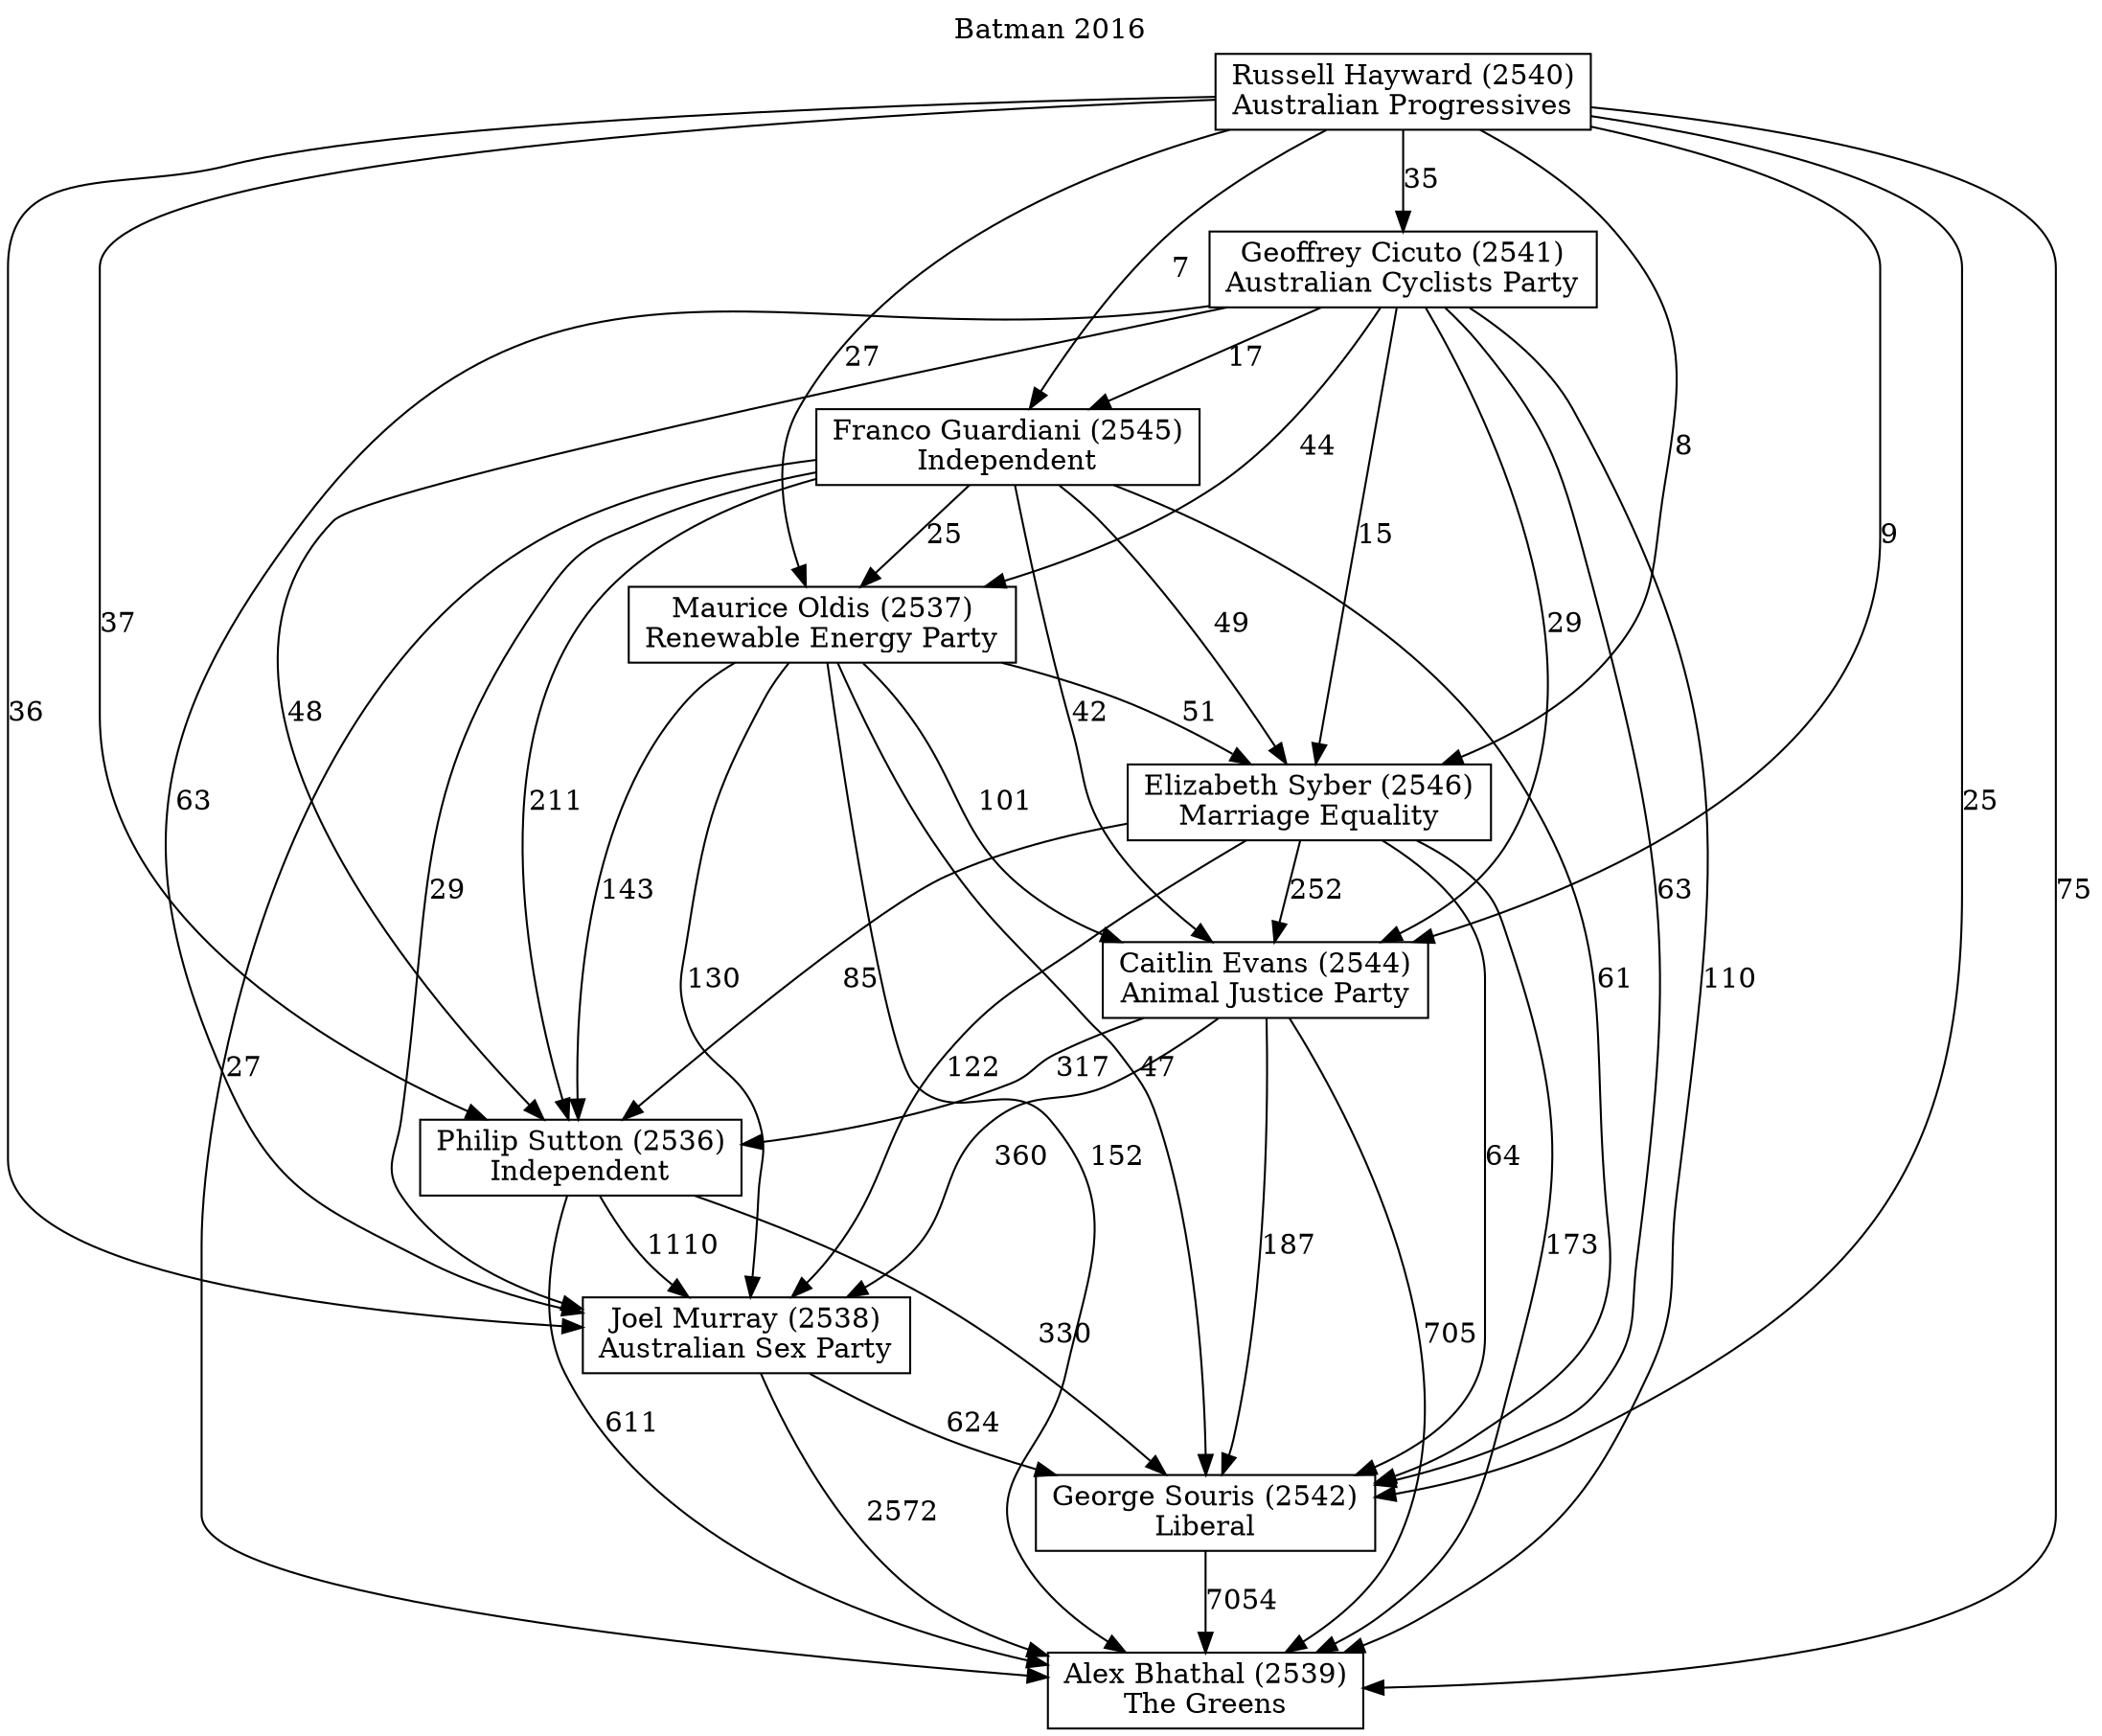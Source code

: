 // House preference flow
digraph "Alex Bhathal (2539)_Batman_2016" {
	graph [label="Batman 2016" labelloc=t]
	node [shape=box]
	"Alex Bhathal (2539)" [label="Alex Bhathal (2539)
The Greens"]
	"George Souris (2542)" [label="George Souris (2542)
Liberal"]
	"Joel Murray (2538)" [label="Joel Murray (2538)
Australian Sex Party"]
	"Philip Sutton (2536)" [label="Philip Sutton (2536)
Independent"]
	"Caitlin Evans (2544)" [label="Caitlin Evans (2544)
Animal Justice Party"]
	"Elizabeth Syber (2546)" [label="Elizabeth Syber (2546)
Marriage Equality"]
	"Maurice Oldis (2537)" [label="Maurice Oldis (2537)
Renewable Energy Party"]
	"Franco Guardiani (2545)" [label="Franco Guardiani (2545)
Independent"]
	"Geoffrey Cicuto (2541)" [label="Geoffrey Cicuto (2541)
Australian Cyclists Party"]
	"Russell Hayward (2540)" [label="Russell Hayward (2540)
Australian Progressives"]
	"Alex Bhathal (2539)" [label="Alex Bhathal (2539)
The Greens"]
	"Joel Murray (2538)" [label="Joel Murray (2538)
Australian Sex Party"]
	"Philip Sutton (2536)" [label="Philip Sutton (2536)
Independent"]
	"Caitlin Evans (2544)" [label="Caitlin Evans (2544)
Animal Justice Party"]
	"Elizabeth Syber (2546)" [label="Elizabeth Syber (2546)
Marriage Equality"]
	"Maurice Oldis (2537)" [label="Maurice Oldis (2537)
Renewable Energy Party"]
	"Franco Guardiani (2545)" [label="Franco Guardiani (2545)
Independent"]
	"Geoffrey Cicuto (2541)" [label="Geoffrey Cicuto (2541)
Australian Cyclists Party"]
	"Russell Hayward (2540)" [label="Russell Hayward (2540)
Australian Progressives"]
	"Alex Bhathal (2539)" [label="Alex Bhathal (2539)
The Greens"]
	"Philip Sutton (2536)" [label="Philip Sutton (2536)
Independent"]
	"Caitlin Evans (2544)" [label="Caitlin Evans (2544)
Animal Justice Party"]
	"Elizabeth Syber (2546)" [label="Elizabeth Syber (2546)
Marriage Equality"]
	"Maurice Oldis (2537)" [label="Maurice Oldis (2537)
Renewable Energy Party"]
	"Franco Guardiani (2545)" [label="Franco Guardiani (2545)
Independent"]
	"Geoffrey Cicuto (2541)" [label="Geoffrey Cicuto (2541)
Australian Cyclists Party"]
	"Russell Hayward (2540)" [label="Russell Hayward (2540)
Australian Progressives"]
	"Alex Bhathal (2539)" [label="Alex Bhathal (2539)
The Greens"]
	"Caitlin Evans (2544)" [label="Caitlin Evans (2544)
Animal Justice Party"]
	"Elizabeth Syber (2546)" [label="Elizabeth Syber (2546)
Marriage Equality"]
	"Maurice Oldis (2537)" [label="Maurice Oldis (2537)
Renewable Energy Party"]
	"Franco Guardiani (2545)" [label="Franco Guardiani (2545)
Independent"]
	"Geoffrey Cicuto (2541)" [label="Geoffrey Cicuto (2541)
Australian Cyclists Party"]
	"Russell Hayward (2540)" [label="Russell Hayward (2540)
Australian Progressives"]
	"Alex Bhathal (2539)" [label="Alex Bhathal (2539)
The Greens"]
	"Elizabeth Syber (2546)" [label="Elizabeth Syber (2546)
Marriage Equality"]
	"Maurice Oldis (2537)" [label="Maurice Oldis (2537)
Renewable Energy Party"]
	"Franco Guardiani (2545)" [label="Franco Guardiani (2545)
Independent"]
	"Geoffrey Cicuto (2541)" [label="Geoffrey Cicuto (2541)
Australian Cyclists Party"]
	"Russell Hayward (2540)" [label="Russell Hayward (2540)
Australian Progressives"]
	"Alex Bhathal (2539)" [label="Alex Bhathal (2539)
The Greens"]
	"Maurice Oldis (2537)" [label="Maurice Oldis (2537)
Renewable Energy Party"]
	"Franco Guardiani (2545)" [label="Franco Guardiani (2545)
Independent"]
	"Geoffrey Cicuto (2541)" [label="Geoffrey Cicuto (2541)
Australian Cyclists Party"]
	"Russell Hayward (2540)" [label="Russell Hayward (2540)
Australian Progressives"]
	"Alex Bhathal (2539)" [label="Alex Bhathal (2539)
The Greens"]
	"Franco Guardiani (2545)" [label="Franco Guardiani (2545)
Independent"]
	"Geoffrey Cicuto (2541)" [label="Geoffrey Cicuto (2541)
Australian Cyclists Party"]
	"Russell Hayward (2540)" [label="Russell Hayward (2540)
Australian Progressives"]
	"Alex Bhathal (2539)" [label="Alex Bhathal (2539)
The Greens"]
	"Geoffrey Cicuto (2541)" [label="Geoffrey Cicuto (2541)
Australian Cyclists Party"]
	"Russell Hayward (2540)" [label="Russell Hayward (2540)
Australian Progressives"]
	"Alex Bhathal (2539)" [label="Alex Bhathal (2539)
The Greens"]
	"Russell Hayward (2540)" [label="Russell Hayward (2540)
Australian Progressives"]
	"Russell Hayward (2540)" [label="Russell Hayward (2540)
Australian Progressives"]
	"Geoffrey Cicuto (2541)" [label="Geoffrey Cicuto (2541)
Australian Cyclists Party"]
	"Russell Hayward (2540)" [label="Russell Hayward (2540)
Australian Progressives"]
	"Russell Hayward (2540)" [label="Russell Hayward (2540)
Australian Progressives"]
	"Franco Guardiani (2545)" [label="Franco Guardiani (2545)
Independent"]
	"Geoffrey Cicuto (2541)" [label="Geoffrey Cicuto (2541)
Australian Cyclists Party"]
	"Russell Hayward (2540)" [label="Russell Hayward (2540)
Australian Progressives"]
	"Franco Guardiani (2545)" [label="Franco Guardiani (2545)
Independent"]
	"Russell Hayward (2540)" [label="Russell Hayward (2540)
Australian Progressives"]
	"Russell Hayward (2540)" [label="Russell Hayward (2540)
Australian Progressives"]
	"Geoffrey Cicuto (2541)" [label="Geoffrey Cicuto (2541)
Australian Cyclists Party"]
	"Russell Hayward (2540)" [label="Russell Hayward (2540)
Australian Progressives"]
	"Russell Hayward (2540)" [label="Russell Hayward (2540)
Australian Progressives"]
	"Maurice Oldis (2537)" [label="Maurice Oldis (2537)
Renewable Energy Party"]
	"Franco Guardiani (2545)" [label="Franco Guardiani (2545)
Independent"]
	"Geoffrey Cicuto (2541)" [label="Geoffrey Cicuto (2541)
Australian Cyclists Party"]
	"Russell Hayward (2540)" [label="Russell Hayward (2540)
Australian Progressives"]
	"Maurice Oldis (2537)" [label="Maurice Oldis (2537)
Renewable Energy Party"]
	"Geoffrey Cicuto (2541)" [label="Geoffrey Cicuto (2541)
Australian Cyclists Party"]
	"Russell Hayward (2540)" [label="Russell Hayward (2540)
Australian Progressives"]
	"Maurice Oldis (2537)" [label="Maurice Oldis (2537)
Renewable Energy Party"]
	"Russell Hayward (2540)" [label="Russell Hayward (2540)
Australian Progressives"]
	"Russell Hayward (2540)" [label="Russell Hayward (2540)
Australian Progressives"]
	"Geoffrey Cicuto (2541)" [label="Geoffrey Cicuto (2541)
Australian Cyclists Party"]
	"Russell Hayward (2540)" [label="Russell Hayward (2540)
Australian Progressives"]
	"Russell Hayward (2540)" [label="Russell Hayward (2540)
Australian Progressives"]
	"Franco Guardiani (2545)" [label="Franco Guardiani (2545)
Independent"]
	"Geoffrey Cicuto (2541)" [label="Geoffrey Cicuto (2541)
Australian Cyclists Party"]
	"Russell Hayward (2540)" [label="Russell Hayward (2540)
Australian Progressives"]
	"Franco Guardiani (2545)" [label="Franco Guardiani (2545)
Independent"]
	"Russell Hayward (2540)" [label="Russell Hayward (2540)
Australian Progressives"]
	"Russell Hayward (2540)" [label="Russell Hayward (2540)
Australian Progressives"]
	"Geoffrey Cicuto (2541)" [label="Geoffrey Cicuto (2541)
Australian Cyclists Party"]
	"Russell Hayward (2540)" [label="Russell Hayward (2540)
Australian Progressives"]
	"Russell Hayward (2540)" [label="Russell Hayward (2540)
Australian Progressives"]
	"Elizabeth Syber (2546)" [label="Elizabeth Syber (2546)
Marriage Equality"]
	"Maurice Oldis (2537)" [label="Maurice Oldis (2537)
Renewable Energy Party"]
	"Franco Guardiani (2545)" [label="Franco Guardiani (2545)
Independent"]
	"Geoffrey Cicuto (2541)" [label="Geoffrey Cicuto (2541)
Australian Cyclists Party"]
	"Russell Hayward (2540)" [label="Russell Hayward (2540)
Australian Progressives"]
	"Elizabeth Syber (2546)" [label="Elizabeth Syber (2546)
Marriage Equality"]
	"Franco Guardiani (2545)" [label="Franco Guardiani (2545)
Independent"]
	"Geoffrey Cicuto (2541)" [label="Geoffrey Cicuto (2541)
Australian Cyclists Party"]
	"Russell Hayward (2540)" [label="Russell Hayward (2540)
Australian Progressives"]
	"Elizabeth Syber (2546)" [label="Elizabeth Syber (2546)
Marriage Equality"]
	"Geoffrey Cicuto (2541)" [label="Geoffrey Cicuto (2541)
Australian Cyclists Party"]
	"Russell Hayward (2540)" [label="Russell Hayward (2540)
Australian Progressives"]
	"Elizabeth Syber (2546)" [label="Elizabeth Syber (2546)
Marriage Equality"]
	"Russell Hayward (2540)" [label="Russell Hayward (2540)
Australian Progressives"]
	"Russell Hayward (2540)" [label="Russell Hayward (2540)
Australian Progressives"]
	"Geoffrey Cicuto (2541)" [label="Geoffrey Cicuto (2541)
Australian Cyclists Party"]
	"Russell Hayward (2540)" [label="Russell Hayward (2540)
Australian Progressives"]
	"Russell Hayward (2540)" [label="Russell Hayward (2540)
Australian Progressives"]
	"Franco Guardiani (2545)" [label="Franco Guardiani (2545)
Independent"]
	"Geoffrey Cicuto (2541)" [label="Geoffrey Cicuto (2541)
Australian Cyclists Party"]
	"Russell Hayward (2540)" [label="Russell Hayward (2540)
Australian Progressives"]
	"Franco Guardiani (2545)" [label="Franco Guardiani (2545)
Independent"]
	"Russell Hayward (2540)" [label="Russell Hayward (2540)
Australian Progressives"]
	"Russell Hayward (2540)" [label="Russell Hayward (2540)
Australian Progressives"]
	"Geoffrey Cicuto (2541)" [label="Geoffrey Cicuto (2541)
Australian Cyclists Party"]
	"Russell Hayward (2540)" [label="Russell Hayward (2540)
Australian Progressives"]
	"Russell Hayward (2540)" [label="Russell Hayward (2540)
Australian Progressives"]
	"Maurice Oldis (2537)" [label="Maurice Oldis (2537)
Renewable Energy Party"]
	"Franco Guardiani (2545)" [label="Franco Guardiani (2545)
Independent"]
	"Geoffrey Cicuto (2541)" [label="Geoffrey Cicuto (2541)
Australian Cyclists Party"]
	"Russell Hayward (2540)" [label="Russell Hayward (2540)
Australian Progressives"]
	"Maurice Oldis (2537)" [label="Maurice Oldis (2537)
Renewable Energy Party"]
	"Geoffrey Cicuto (2541)" [label="Geoffrey Cicuto (2541)
Australian Cyclists Party"]
	"Russell Hayward (2540)" [label="Russell Hayward (2540)
Australian Progressives"]
	"Maurice Oldis (2537)" [label="Maurice Oldis (2537)
Renewable Energy Party"]
	"Russell Hayward (2540)" [label="Russell Hayward (2540)
Australian Progressives"]
	"Russell Hayward (2540)" [label="Russell Hayward (2540)
Australian Progressives"]
	"Geoffrey Cicuto (2541)" [label="Geoffrey Cicuto (2541)
Australian Cyclists Party"]
	"Russell Hayward (2540)" [label="Russell Hayward (2540)
Australian Progressives"]
	"Russell Hayward (2540)" [label="Russell Hayward (2540)
Australian Progressives"]
	"Franco Guardiani (2545)" [label="Franco Guardiani (2545)
Independent"]
	"Geoffrey Cicuto (2541)" [label="Geoffrey Cicuto (2541)
Australian Cyclists Party"]
	"Russell Hayward (2540)" [label="Russell Hayward (2540)
Australian Progressives"]
	"Franco Guardiani (2545)" [label="Franco Guardiani (2545)
Independent"]
	"Russell Hayward (2540)" [label="Russell Hayward (2540)
Australian Progressives"]
	"Russell Hayward (2540)" [label="Russell Hayward (2540)
Australian Progressives"]
	"Geoffrey Cicuto (2541)" [label="Geoffrey Cicuto (2541)
Australian Cyclists Party"]
	"Russell Hayward (2540)" [label="Russell Hayward (2540)
Australian Progressives"]
	"Russell Hayward (2540)" [label="Russell Hayward (2540)
Australian Progressives"]
	"Caitlin Evans (2544)" [label="Caitlin Evans (2544)
Animal Justice Party"]
	"Elizabeth Syber (2546)" [label="Elizabeth Syber (2546)
Marriage Equality"]
	"Maurice Oldis (2537)" [label="Maurice Oldis (2537)
Renewable Energy Party"]
	"Franco Guardiani (2545)" [label="Franco Guardiani (2545)
Independent"]
	"Geoffrey Cicuto (2541)" [label="Geoffrey Cicuto (2541)
Australian Cyclists Party"]
	"Russell Hayward (2540)" [label="Russell Hayward (2540)
Australian Progressives"]
	"Caitlin Evans (2544)" [label="Caitlin Evans (2544)
Animal Justice Party"]
	"Maurice Oldis (2537)" [label="Maurice Oldis (2537)
Renewable Energy Party"]
	"Franco Guardiani (2545)" [label="Franco Guardiani (2545)
Independent"]
	"Geoffrey Cicuto (2541)" [label="Geoffrey Cicuto (2541)
Australian Cyclists Party"]
	"Russell Hayward (2540)" [label="Russell Hayward (2540)
Australian Progressives"]
	"Caitlin Evans (2544)" [label="Caitlin Evans (2544)
Animal Justice Party"]
	"Franco Guardiani (2545)" [label="Franco Guardiani (2545)
Independent"]
	"Geoffrey Cicuto (2541)" [label="Geoffrey Cicuto (2541)
Australian Cyclists Party"]
	"Russell Hayward (2540)" [label="Russell Hayward (2540)
Australian Progressives"]
	"Caitlin Evans (2544)" [label="Caitlin Evans (2544)
Animal Justice Party"]
	"Geoffrey Cicuto (2541)" [label="Geoffrey Cicuto (2541)
Australian Cyclists Party"]
	"Russell Hayward (2540)" [label="Russell Hayward (2540)
Australian Progressives"]
	"Caitlin Evans (2544)" [label="Caitlin Evans (2544)
Animal Justice Party"]
	"Russell Hayward (2540)" [label="Russell Hayward (2540)
Australian Progressives"]
	"Russell Hayward (2540)" [label="Russell Hayward (2540)
Australian Progressives"]
	"Geoffrey Cicuto (2541)" [label="Geoffrey Cicuto (2541)
Australian Cyclists Party"]
	"Russell Hayward (2540)" [label="Russell Hayward (2540)
Australian Progressives"]
	"Russell Hayward (2540)" [label="Russell Hayward (2540)
Australian Progressives"]
	"Franco Guardiani (2545)" [label="Franco Guardiani (2545)
Independent"]
	"Geoffrey Cicuto (2541)" [label="Geoffrey Cicuto (2541)
Australian Cyclists Party"]
	"Russell Hayward (2540)" [label="Russell Hayward (2540)
Australian Progressives"]
	"Franco Guardiani (2545)" [label="Franco Guardiani (2545)
Independent"]
	"Russell Hayward (2540)" [label="Russell Hayward (2540)
Australian Progressives"]
	"Russell Hayward (2540)" [label="Russell Hayward (2540)
Australian Progressives"]
	"Geoffrey Cicuto (2541)" [label="Geoffrey Cicuto (2541)
Australian Cyclists Party"]
	"Russell Hayward (2540)" [label="Russell Hayward (2540)
Australian Progressives"]
	"Russell Hayward (2540)" [label="Russell Hayward (2540)
Australian Progressives"]
	"Maurice Oldis (2537)" [label="Maurice Oldis (2537)
Renewable Energy Party"]
	"Franco Guardiani (2545)" [label="Franco Guardiani (2545)
Independent"]
	"Geoffrey Cicuto (2541)" [label="Geoffrey Cicuto (2541)
Australian Cyclists Party"]
	"Russell Hayward (2540)" [label="Russell Hayward (2540)
Australian Progressives"]
	"Maurice Oldis (2537)" [label="Maurice Oldis (2537)
Renewable Energy Party"]
	"Geoffrey Cicuto (2541)" [label="Geoffrey Cicuto (2541)
Australian Cyclists Party"]
	"Russell Hayward (2540)" [label="Russell Hayward (2540)
Australian Progressives"]
	"Maurice Oldis (2537)" [label="Maurice Oldis (2537)
Renewable Energy Party"]
	"Russell Hayward (2540)" [label="Russell Hayward (2540)
Australian Progressives"]
	"Russell Hayward (2540)" [label="Russell Hayward (2540)
Australian Progressives"]
	"Geoffrey Cicuto (2541)" [label="Geoffrey Cicuto (2541)
Australian Cyclists Party"]
	"Russell Hayward (2540)" [label="Russell Hayward (2540)
Australian Progressives"]
	"Russell Hayward (2540)" [label="Russell Hayward (2540)
Australian Progressives"]
	"Franco Guardiani (2545)" [label="Franco Guardiani (2545)
Independent"]
	"Geoffrey Cicuto (2541)" [label="Geoffrey Cicuto (2541)
Australian Cyclists Party"]
	"Russell Hayward (2540)" [label="Russell Hayward (2540)
Australian Progressives"]
	"Franco Guardiani (2545)" [label="Franco Guardiani (2545)
Independent"]
	"Russell Hayward (2540)" [label="Russell Hayward (2540)
Australian Progressives"]
	"Russell Hayward (2540)" [label="Russell Hayward (2540)
Australian Progressives"]
	"Geoffrey Cicuto (2541)" [label="Geoffrey Cicuto (2541)
Australian Cyclists Party"]
	"Russell Hayward (2540)" [label="Russell Hayward (2540)
Australian Progressives"]
	"Russell Hayward (2540)" [label="Russell Hayward (2540)
Australian Progressives"]
	"Elizabeth Syber (2546)" [label="Elizabeth Syber (2546)
Marriage Equality"]
	"Maurice Oldis (2537)" [label="Maurice Oldis (2537)
Renewable Energy Party"]
	"Franco Guardiani (2545)" [label="Franco Guardiani (2545)
Independent"]
	"Geoffrey Cicuto (2541)" [label="Geoffrey Cicuto (2541)
Australian Cyclists Party"]
	"Russell Hayward (2540)" [label="Russell Hayward (2540)
Australian Progressives"]
	"Elizabeth Syber (2546)" [label="Elizabeth Syber (2546)
Marriage Equality"]
	"Franco Guardiani (2545)" [label="Franco Guardiani (2545)
Independent"]
	"Geoffrey Cicuto (2541)" [label="Geoffrey Cicuto (2541)
Australian Cyclists Party"]
	"Russell Hayward (2540)" [label="Russell Hayward (2540)
Australian Progressives"]
	"Elizabeth Syber (2546)" [label="Elizabeth Syber (2546)
Marriage Equality"]
	"Geoffrey Cicuto (2541)" [label="Geoffrey Cicuto (2541)
Australian Cyclists Party"]
	"Russell Hayward (2540)" [label="Russell Hayward (2540)
Australian Progressives"]
	"Elizabeth Syber (2546)" [label="Elizabeth Syber (2546)
Marriage Equality"]
	"Russell Hayward (2540)" [label="Russell Hayward (2540)
Australian Progressives"]
	"Russell Hayward (2540)" [label="Russell Hayward (2540)
Australian Progressives"]
	"Geoffrey Cicuto (2541)" [label="Geoffrey Cicuto (2541)
Australian Cyclists Party"]
	"Russell Hayward (2540)" [label="Russell Hayward (2540)
Australian Progressives"]
	"Russell Hayward (2540)" [label="Russell Hayward (2540)
Australian Progressives"]
	"Franco Guardiani (2545)" [label="Franco Guardiani (2545)
Independent"]
	"Geoffrey Cicuto (2541)" [label="Geoffrey Cicuto (2541)
Australian Cyclists Party"]
	"Russell Hayward (2540)" [label="Russell Hayward (2540)
Australian Progressives"]
	"Franco Guardiani (2545)" [label="Franco Guardiani (2545)
Independent"]
	"Russell Hayward (2540)" [label="Russell Hayward (2540)
Australian Progressives"]
	"Russell Hayward (2540)" [label="Russell Hayward (2540)
Australian Progressives"]
	"Geoffrey Cicuto (2541)" [label="Geoffrey Cicuto (2541)
Australian Cyclists Party"]
	"Russell Hayward (2540)" [label="Russell Hayward (2540)
Australian Progressives"]
	"Russell Hayward (2540)" [label="Russell Hayward (2540)
Australian Progressives"]
	"Maurice Oldis (2537)" [label="Maurice Oldis (2537)
Renewable Energy Party"]
	"Franco Guardiani (2545)" [label="Franco Guardiani (2545)
Independent"]
	"Geoffrey Cicuto (2541)" [label="Geoffrey Cicuto (2541)
Australian Cyclists Party"]
	"Russell Hayward (2540)" [label="Russell Hayward (2540)
Australian Progressives"]
	"Maurice Oldis (2537)" [label="Maurice Oldis (2537)
Renewable Energy Party"]
	"Geoffrey Cicuto (2541)" [label="Geoffrey Cicuto (2541)
Australian Cyclists Party"]
	"Russell Hayward (2540)" [label="Russell Hayward (2540)
Australian Progressives"]
	"Maurice Oldis (2537)" [label="Maurice Oldis (2537)
Renewable Energy Party"]
	"Russell Hayward (2540)" [label="Russell Hayward (2540)
Australian Progressives"]
	"Russell Hayward (2540)" [label="Russell Hayward (2540)
Australian Progressives"]
	"Geoffrey Cicuto (2541)" [label="Geoffrey Cicuto (2541)
Australian Cyclists Party"]
	"Russell Hayward (2540)" [label="Russell Hayward (2540)
Australian Progressives"]
	"Russell Hayward (2540)" [label="Russell Hayward (2540)
Australian Progressives"]
	"Franco Guardiani (2545)" [label="Franco Guardiani (2545)
Independent"]
	"Geoffrey Cicuto (2541)" [label="Geoffrey Cicuto (2541)
Australian Cyclists Party"]
	"Russell Hayward (2540)" [label="Russell Hayward (2540)
Australian Progressives"]
	"Franco Guardiani (2545)" [label="Franco Guardiani (2545)
Independent"]
	"Russell Hayward (2540)" [label="Russell Hayward (2540)
Australian Progressives"]
	"Russell Hayward (2540)" [label="Russell Hayward (2540)
Australian Progressives"]
	"Geoffrey Cicuto (2541)" [label="Geoffrey Cicuto (2541)
Australian Cyclists Party"]
	"Russell Hayward (2540)" [label="Russell Hayward (2540)
Australian Progressives"]
	"Russell Hayward (2540)" [label="Russell Hayward (2540)
Australian Progressives"]
	"Philip Sutton (2536)" [label="Philip Sutton (2536)
Independent"]
	"Caitlin Evans (2544)" [label="Caitlin Evans (2544)
Animal Justice Party"]
	"Elizabeth Syber (2546)" [label="Elizabeth Syber (2546)
Marriage Equality"]
	"Maurice Oldis (2537)" [label="Maurice Oldis (2537)
Renewable Energy Party"]
	"Franco Guardiani (2545)" [label="Franco Guardiani (2545)
Independent"]
	"Geoffrey Cicuto (2541)" [label="Geoffrey Cicuto (2541)
Australian Cyclists Party"]
	"Russell Hayward (2540)" [label="Russell Hayward (2540)
Australian Progressives"]
	"Philip Sutton (2536)" [label="Philip Sutton (2536)
Independent"]
	"Elizabeth Syber (2546)" [label="Elizabeth Syber (2546)
Marriage Equality"]
	"Maurice Oldis (2537)" [label="Maurice Oldis (2537)
Renewable Energy Party"]
	"Franco Guardiani (2545)" [label="Franco Guardiani (2545)
Independent"]
	"Geoffrey Cicuto (2541)" [label="Geoffrey Cicuto (2541)
Australian Cyclists Party"]
	"Russell Hayward (2540)" [label="Russell Hayward (2540)
Australian Progressives"]
	"Philip Sutton (2536)" [label="Philip Sutton (2536)
Independent"]
	"Maurice Oldis (2537)" [label="Maurice Oldis (2537)
Renewable Energy Party"]
	"Franco Guardiani (2545)" [label="Franco Guardiani (2545)
Independent"]
	"Geoffrey Cicuto (2541)" [label="Geoffrey Cicuto (2541)
Australian Cyclists Party"]
	"Russell Hayward (2540)" [label="Russell Hayward (2540)
Australian Progressives"]
	"Philip Sutton (2536)" [label="Philip Sutton (2536)
Independent"]
	"Franco Guardiani (2545)" [label="Franco Guardiani (2545)
Independent"]
	"Geoffrey Cicuto (2541)" [label="Geoffrey Cicuto (2541)
Australian Cyclists Party"]
	"Russell Hayward (2540)" [label="Russell Hayward (2540)
Australian Progressives"]
	"Philip Sutton (2536)" [label="Philip Sutton (2536)
Independent"]
	"Geoffrey Cicuto (2541)" [label="Geoffrey Cicuto (2541)
Australian Cyclists Party"]
	"Russell Hayward (2540)" [label="Russell Hayward (2540)
Australian Progressives"]
	"Philip Sutton (2536)" [label="Philip Sutton (2536)
Independent"]
	"Russell Hayward (2540)" [label="Russell Hayward (2540)
Australian Progressives"]
	"Russell Hayward (2540)" [label="Russell Hayward (2540)
Australian Progressives"]
	"Geoffrey Cicuto (2541)" [label="Geoffrey Cicuto (2541)
Australian Cyclists Party"]
	"Russell Hayward (2540)" [label="Russell Hayward (2540)
Australian Progressives"]
	"Russell Hayward (2540)" [label="Russell Hayward (2540)
Australian Progressives"]
	"Franco Guardiani (2545)" [label="Franco Guardiani (2545)
Independent"]
	"Geoffrey Cicuto (2541)" [label="Geoffrey Cicuto (2541)
Australian Cyclists Party"]
	"Russell Hayward (2540)" [label="Russell Hayward (2540)
Australian Progressives"]
	"Franco Guardiani (2545)" [label="Franco Guardiani (2545)
Independent"]
	"Russell Hayward (2540)" [label="Russell Hayward (2540)
Australian Progressives"]
	"Russell Hayward (2540)" [label="Russell Hayward (2540)
Australian Progressives"]
	"Geoffrey Cicuto (2541)" [label="Geoffrey Cicuto (2541)
Australian Cyclists Party"]
	"Russell Hayward (2540)" [label="Russell Hayward (2540)
Australian Progressives"]
	"Russell Hayward (2540)" [label="Russell Hayward (2540)
Australian Progressives"]
	"Maurice Oldis (2537)" [label="Maurice Oldis (2537)
Renewable Energy Party"]
	"Franco Guardiani (2545)" [label="Franco Guardiani (2545)
Independent"]
	"Geoffrey Cicuto (2541)" [label="Geoffrey Cicuto (2541)
Australian Cyclists Party"]
	"Russell Hayward (2540)" [label="Russell Hayward (2540)
Australian Progressives"]
	"Maurice Oldis (2537)" [label="Maurice Oldis (2537)
Renewable Energy Party"]
	"Geoffrey Cicuto (2541)" [label="Geoffrey Cicuto (2541)
Australian Cyclists Party"]
	"Russell Hayward (2540)" [label="Russell Hayward (2540)
Australian Progressives"]
	"Maurice Oldis (2537)" [label="Maurice Oldis (2537)
Renewable Energy Party"]
	"Russell Hayward (2540)" [label="Russell Hayward (2540)
Australian Progressives"]
	"Russell Hayward (2540)" [label="Russell Hayward (2540)
Australian Progressives"]
	"Geoffrey Cicuto (2541)" [label="Geoffrey Cicuto (2541)
Australian Cyclists Party"]
	"Russell Hayward (2540)" [label="Russell Hayward (2540)
Australian Progressives"]
	"Russell Hayward (2540)" [label="Russell Hayward (2540)
Australian Progressives"]
	"Franco Guardiani (2545)" [label="Franco Guardiani (2545)
Independent"]
	"Geoffrey Cicuto (2541)" [label="Geoffrey Cicuto (2541)
Australian Cyclists Party"]
	"Russell Hayward (2540)" [label="Russell Hayward (2540)
Australian Progressives"]
	"Franco Guardiani (2545)" [label="Franco Guardiani (2545)
Independent"]
	"Russell Hayward (2540)" [label="Russell Hayward (2540)
Australian Progressives"]
	"Russell Hayward (2540)" [label="Russell Hayward (2540)
Australian Progressives"]
	"Geoffrey Cicuto (2541)" [label="Geoffrey Cicuto (2541)
Australian Cyclists Party"]
	"Russell Hayward (2540)" [label="Russell Hayward (2540)
Australian Progressives"]
	"Russell Hayward (2540)" [label="Russell Hayward (2540)
Australian Progressives"]
	"Elizabeth Syber (2546)" [label="Elizabeth Syber (2546)
Marriage Equality"]
	"Maurice Oldis (2537)" [label="Maurice Oldis (2537)
Renewable Energy Party"]
	"Franco Guardiani (2545)" [label="Franco Guardiani (2545)
Independent"]
	"Geoffrey Cicuto (2541)" [label="Geoffrey Cicuto (2541)
Australian Cyclists Party"]
	"Russell Hayward (2540)" [label="Russell Hayward (2540)
Australian Progressives"]
	"Elizabeth Syber (2546)" [label="Elizabeth Syber (2546)
Marriage Equality"]
	"Franco Guardiani (2545)" [label="Franco Guardiani (2545)
Independent"]
	"Geoffrey Cicuto (2541)" [label="Geoffrey Cicuto (2541)
Australian Cyclists Party"]
	"Russell Hayward (2540)" [label="Russell Hayward (2540)
Australian Progressives"]
	"Elizabeth Syber (2546)" [label="Elizabeth Syber (2546)
Marriage Equality"]
	"Geoffrey Cicuto (2541)" [label="Geoffrey Cicuto (2541)
Australian Cyclists Party"]
	"Russell Hayward (2540)" [label="Russell Hayward (2540)
Australian Progressives"]
	"Elizabeth Syber (2546)" [label="Elizabeth Syber (2546)
Marriage Equality"]
	"Russell Hayward (2540)" [label="Russell Hayward (2540)
Australian Progressives"]
	"Russell Hayward (2540)" [label="Russell Hayward (2540)
Australian Progressives"]
	"Geoffrey Cicuto (2541)" [label="Geoffrey Cicuto (2541)
Australian Cyclists Party"]
	"Russell Hayward (2540)" [label="Russell Hayward (2540)
Australian Progressives"]
	"Russell Hayward (2540)" [label="Russell Hayward (2540)
Australian Progressives"]
	"Franco Guardiani (2545)" [label="Franco Guardiani (2545)
Independent"]
	"Geoffrey Cicuto (2541)" [label="Geoffrey Cicuto (2541)
Australian Cyclists Party"]
	"Russell Hayward (2540)" [label="Russell Hayward (2540)
Australian Progressives"]
	"Franco Guardiani (2545)" [label="Franco Guardiani (2545)
Independent"]
	"Russell Hayward (2540)" [label="Russell Hayward (2540)
Australian Progressives"]
	"Russell Hayward (2540)" [label="Russell Hayward (2540)
Australian Progressives"]
	"Geoffrey Cicuto (2541)" [label="Geoffrey Cicuto (2541)
Australian Cyclists Party"]
	"Russell Hayward (2540)" [label="Russell Hayward (2540)
Australian Progressives"]
	"Russell Hayward (2540)" [label="Russell Hayward (2540)
Australian Progressives"]
	"Maurice Oldis (2537)" [label="Maurice Oldis (2537)
Renewable Energy Party"]
	"Franco Guardiani (2545)" [label="Franco Guardiani (2545)
Independent"]
	"Geoffrey Cicuto (2541)" [label="Geoffrey Cicuto (2541)
Australian Cyclists Party"]
	"Russell Hayward (2540)" [label="Russell Hayward (2540)
Australian Progressives"]
	"Maurice Oldis (2537)" [label="Maurice Oldis (2537)
Renewable Energy Party"]
	"Geoffrey Cicuto (2541)" [label="Geoffrey Cicuto (2541)
Australian Cyclists Party"]
	"Russell Hayward (2540)" [label="Russell Hayward (2540)
Australian Progressives"]
	"Maurice Oldis (2537)" [label="Maurice Oldis (2537)
Renewable Energy Party"]
	"Russell Hayward (2540)" [label="Russell Hayward (2540)
Australian Progressives"]
	"Russell Hayward (2540)" [label="Russell Hayward (2540)
Australian Progressives"]
	"Geoffrey Cicuto (2541)" [label="Geoffrey Cicuto (2541)
Australian Cyclists Party"]
	"Russell Hayward (2540)" [label="Russell Hayward (2540)
Australian Progressives"]
	"Russell Hayward (2540)" [label="Russell Hayward (2540)
Australian Progressives"]
	"Franco Guardiani (2545)" [label="Franco Guardiani (2545)
Independent"]
	"Geoffrey Cicuto (2541)" [label="Geoffrey Cicuto (2541)
Australian Cyclists Party"]
	"Russell Hayward (2540)" [label="Russell Hayward (2540)
Australian Progressives"]
	"Franco Guardiani (2545)" [label="Franco Guardiani (2545)
Independent"]
	"Russell Hayward (2540)" [label="Russell Hayward (2540)
Australian Progressives"]
	"Russell Hayward (2540)" [label="Russell Hayward (2540)
Australian Progressives"]
	"Geoffrey Cicuto (2541)" [label="Geoffrey Cicuto (2541)
Australian Cyclists Party"]
	"Russell Hayward (2540)" [label="Russell Hayward (2540)
Australian Progressives"]
	"Russell Hayward (2540)" [label="Russell Hayward (2540)
Australian Progressives"]
	"Caitlin Evans (2544)" [label="Caitlin Evans (2544)
Animal Justice Party"]
	"Elizabeth Syber (2546)" [label="Elizabeth Syber (2546)
Marriage Equality"]
	"Maurice Oldis (2537)" [label="Maurice Oldis (2537)
Renewable Energy Party"]
	"Franco Guardiani (2545)" [label="Franco Guardiani (2545)
Independent"]
	"Geoffrey Cicuto (2541)" [label="Geoffrey Cicuto (2541)
Australian Cyclists Party"]
	"Russell Hayward (2540)" [label="Russell Hayward (2540)
Australian Progressives"]
	"Caitlin Evans (2544)" [label="Caitlin Evans (2544)
Animal Justice Party"]
	"Maurice Oldis (2537)" [label="Maurice Oldis (2537)
Renewable Energy Party"]
	"Franco Guardiani (2545)" [label="Franco Guardiani (2545)
Independent"]
	"Geoffrey Cicuto (2541)" [label="Geoffrey Cicuto (2541)
Australian Cyclists Party"]
	"Russell Hayward (2540)" [label="Russell Hayward (2540)
Australian Progressives"]
	"Caitlin Evans (2544)" [label="Caitlin Evans (2544)
Animal Justice Party"]
	"Franco Guardiani (2545)" [label="Franco Guardiani (2545)
Independent"]
	"Geoffrey Cicuto (2541)" [label="Geoffrey Cicuto (2541)
Australian Cyclists Party"]
	"Russell Hayward (2540)" [label="Russell Hayward (2540)
Australian Progressives"]
	"Caitlin Evans (2544)" [label="Caitlin Evans (2544)
Animal Justice Party"]
	"Geoffrey Cicuto (2541)" [label="Geoffrey Cicuto (2541)
Australian Cyclists Party"]
	"Russell Hayward (2540)" [label="Russell Hayward (2540)
Australian Progressives"]
	"Caitlin Evans (2544)" [label="Caitlin Evans (2544)
Animal Justice Party"]
	"Russell Hayward (2540)" [label="Russell Hayward (2540)
Australian Progressives"]
	"Russell Hayward (2540)" [label="Russell Hayward (2540)
Australian Progressives"]
	"Geoffrey Cicuto (2541)" [label="Geoffrey Cicuto (2541)
Australian Cyclists Party"]
	"Russell Hayward (2540)" [label="Russell Hayward (2540)
Australian Progressives"]
	"Russell Hayward (2540)" [label="Russell Hayward (2540)
Australian Progressives"]
	"Franco Guardiani (2545)" [label="Franco Guardiani (2545)
Independent"]
	"Geoffrey Cicuto (2541)" [label="Geoffrey Cicuto (2541)
Australian Cyclists Party"]
	"Russell Hayward (2540)" [label="Russell Hayward (2540)
Australian Progressives"]
	"Franco Guardiani (2545)" [label="Franco Guardiani (2545)
Independent"]
	"Russell Hayward (2540)" [label="Russell Hayward (2540)
Australian Progressives"]
	"Russell Hayward (2540)" [label="Russell Hayward (2540)
Australian Progressives"]
	"Geoffrey Cicuto (2541)" [label="Geoffrey Cicuto (2541)
Australian Cyclists Party"]
	"Russell Hayward (2540)" [label="Russell Hayward (2540)
Australian Progressives"]
	"Russell Hayward (2540)" [label="Russell Hayward (2540)
Australian Progressives"]
	"Maurice Oldis (2537)" [label="Maurice Oldis (2537)
Renewable Energy Party"]
	"Franco Guardiani (2545)" [label="Franco Guardiani (2545)
Independent"]
	"Geoffrey Cicuto (2541)" [label="Geoffrey Cicuto (2541)
Australian Cyclists Party"]
	"Russell Hayward (2540)" [label="Russell Hayward (2540)
Australian Progressives"]
	"Maurice Oldis (2537)" [label="Maurice Oldis (2537)
Renewable Energy Party"]
	"Geoffrey Cicuto (2541)" [label="Geoffrey Cicuto (2541)
Australian Cyclists Party"]
	"Russell Hayward (2540)" [label="Russell Hayward (2540)
Australian Progressives"]
	"Maurice Oldis (2537)" [label="Maurice Oldis (2537)
Renewable Energy Party"]
	"Russell Hayward (2540)" [label="Russell Hayward (2540)
Australian Progressives"]
	"Russell Hayward (2540)" [label="Russell Hayward (2540)
Australian Progressives"]
	"Geoffrey Cicuto (2541)" [label="Geoffrey Cicuto (2541)
Australian Cyclists Party"]
	"Russell Hayward (2540)" [label="Russell Hayward (2540)
Australian Progressives"]
	"Russell Hayward (2540)" [label="Russell Hayward (2540)
Australian Progressives"]
	"Franco Guardiani (2545)" [label="Franco Guardiani (2545)
Independent"]
	"Geoffrey Cicuto (2541)" [label="Geoffrey Cicuto (2541)
Australian Cyclists Party"]
	"Russell Hayward (2540)" [label="Russell Hayward (2540)
Australian Progressives"]
	"Franco Guardiani (2545)" [label="Franco Guardiani (2545)
Independent"]
	"Russell Hayward (2540)" [label="Russell Hayward (2540)
Australian Progressives"]
	"Russell Hayward (2540)" [label="Russell Hayward (2540)
Australian Progressives"]
	"Geoffrey Cicuto (2541)" [label="Geoffrey Cicuto (2541)
Australian Cyclists Party"]
	"Russell Hayward (2540)" [label="Russell Hayward (2540)
Australian Progressives"]
	"Russell Hayward (2540)" [label="Russell Hayward (2540)
Australian Progressives"]
	"Elizabeth Syber (2546)" [label="Elizabeth Syber (2546)
Marriage Equality"]
	"Maurice Oldis (2537)" [label="Maurice Oldis (2537)
Renewable Energy Party"]
	"Franco Guardiani (2545)" [label="Franco Guardiani (2545)
Independent"]
	"Geoffrey Cicuto (2541)" [label="Geoffrey Cicuto (2541)
Australian Cyclists Party"]
	"Russell Hayward (2540)" [label="Russell Hayward (2540)
Australian Progressives"]
	"Elizabeth Syber (2546)" [label="Elizabeth Syber (2546)
Marriage Equality"]
	"Franco Guardiani (2545)" [label="Franco Guardiani (2545)
Independent"]
	"Geoffrey Cicuto (2541)" [label="Geoffrey Cicuto (2541)
Australian Cyclists Party"]
	"Russell Hayward (2540)" [label="Russell Hayward (2540)
Australian Progressives"]
	"Elizabeth Syber (2546)" [label="Elizabeth Syber (2546)
Marriage Equality"]
	"Geoffrey Cicuto (2541)" [label="Geoffrey Cicuto (2541)
Australian Cyclists Party"]
	"Russell Hayward (2540)" [label="Russell Hayward (2540)
Australian Progressives"]
	"Elizabeth Syber (2546)" [label="Elizabeth Syber (2546)
Marriage Equality"]
	"Russell Hayward (2540)" [label="Russell Hayward (2540)
Australian Progressives"]
	"Russell Hayward (2540)" [label="Russell Hayward (2540)
Australian Progressives"]
	"Geoffrey Cicuto (2541)" [label="Geoffrey Cicuto (2541)
Australian Cyclists Party"]
	"Russell Hayward (2540)" [label="Russell Hayward (2540)
Australian Progressives"]
	"Russell Hayward (2540)" [label="Russell Hayward (2540)
Australian Progressives"]
	"Franco Guardiani (2545)" [label="Franco Guardiani (2545)
Independent"]
	"Geoffrey Cicuto (2541)" [label="Geoffrey Cicuto (2541)
Australian Cyclists Party"]
	"Russell Hayward (2540)" [label="Russell Hayward (2540)
Australian Progressives"]
	"Franco Guardiani (2545)" [label="Franco Guardiani (2545)
Independent"]
	"Russell Hayward (2540)" [label="Russell Hayward (2540)
Australian Progressives"]
	"Russell Hayward (2540)" [label="Russell Hayward (2540)
Australian Progressives"]
	"Geoffrey Cicuto (2541)" [label="Geoffrey Cicuto (2541)
Australian Cyclists Party"]
	"Russell Hayward (2540)" [label="Russell Hayward (2540)
Australian Progressives"]
	"Russell Hayward (2540)" [label="Russell Hayward (2540)
Australian Progressives"]
	"Maurice Oldis (2537)" [label="Maurice Oldis (2537)
Renewable Energy Party"]
	"Franco Guardiani (2545)" [label="Franco Guardiani (2545)
Independent"]
	"Geoffrey Cicuto (2541)" [label="Geoffrey Cicuto (2541)
Australian Cyclists Party"]
	"Russell Hayward (2540)" [label="Russell Hayward (2540)
Australian Progressives"]
	"Maurice Oldis (2537)" [label="Maurice Oldis (2537)
Renewable Energy Party"]
	"Geoffrey Cicuto (2541)" [label="Geoffrey Cicuto (2541)
Australian Cyclists Party"]
	"Russell Hayward (2540)" [label="Russell Hayward (2540)
Australian Progressives"]
	"Maurice Oldis (2537)" [label="Maurice Oldis (2537)
Renewable Energy Party"]
	"Russell Hayward (2540)" [label="Russell Hayward (2540)
Australian Progressives"]
	"Russell Hayward (2540)" [label="Russell Hayward (2540)
Australian Progressives"]
	"Geoffrey Cicuto (2541)" [label="Geoffrey Cicuto (2541)
Australian Cyclists Party"]
	"Russell Hayward (2540)" [label="Russell Hayward (2540)
Australian Progressives"]
	"Russell Hayward (2540)" [label="Russell Hayward (2540)
Australian Progressives"]
	"Franco Guardiani (2545)" [label="Franco Guardiani (2545)
Independent"]
	"Geoffrey Cicuto (2541)" [label="Geoffrey Cicuto (2541)
Australian Cyclists Party"]
	"Russell Hayward (2540)" [label="Russell Hayward (2540)
Australian Progressives"]
	"Franco Guardiani (2545)" [label="Franco Guardiani (2545)
Independent"]
	"Russell Hayward (2540)" [label="Russell Hayward (2540)
Australian Progressives"]
	"Russell Hayward (2540)" [label="Russell Hayward (2540)
Australian Progressives"]
	"Geoffrey Cicuto (2541)" [label="Geoffrey Cicuto (2541)
Australian Cyclists Party"]
	"Russell Hayward (2540)" [label="Russell Hayward (2540)
Australian Progressives"]
	"Russell Hayward (2540)" [label="Russell Hayward (2540)
Australian Progressives"]
	"Joel Murray (2538)" [label="Joel Murray (2538)
Australian Sex Party"]
	"Philip Sutton (2536)" [label="Philip Sutton (2536)
Independent"]
	"Caitlin Evans (2544)" [label="Caitlin Evans (2544)
Animal Justice Party"]
	"Elizabeth Syber (2546)" [label="Elizabeth Syber (2546)
Marriage Equality"]
	"Maurice Oldis (2537)" [label="Maurice Oldis (2537)
Renewable Energy Party"]
	"Franco Guardiani (2545)" [label="Franco Guardiani (2545)
Independent"]
	"Geoffrey Cicuto (2541)" [label="Geoffrey Cicuto (2541)
Australian Cyclists Party"]
	"Russell Hayward (2540)" [label="Russell Hayward (2540)
Australian Progressives"]
	"Joel Murray (2538)" [label="Joel Murray (2538)
Australian Sex Party"]
	"Caitlin Evans (2544)" [label="Caitlin Evans (2544)
Animal Justice Party"]
	"Elizabeth Syber (2546)" [label="Elizabeth Syber (2546)
Marriage Equality"]
	"Maurice Oldis (2537)" [label="Maurice Oldis (2537)
Renewable Energy Party"]
	"Franco Guardiani (2545)" [label="Franco Guardiani (2545)
Independent"]
	"Geoffrey Cicuto (2541)" [label="Geoffrey Cicuto (2541)
Australian Cyclists Party"]
	"Russell Hayward (2540)" [label="Russell Hayward (2540)
Australian Progressives"]
	"Joel Murray (2538)" [label="Joel Murray (2538)
Australian Sex Party"]
	"Elizabeth Syber (2546)" [label="Elizabeth Syber (2546)
Marriage Equality"]
	"Maurice Oldis (2537)" [label="Maurice Oldis (2537)
Renewable Energy Party"]
	"Franco Guardiani (2545)" [label="Franco Guardiani (2545)
Independent"]
	"Geoffrey Cicuto (2541)" [label="Geoffrey Cicuto (2541)
Australian Cyclists Party"]
	"Russell Hayward (2540)" [label="Russell Hayward (2540)
Australian Progressives"]
	"Joel Murray (2538)" [label="Joel Murray (2538)
Australian Sex Party"]
	"Maurice Oldis (2537)" [label="Maurice Oldis (2537)
Renewable Energy Party"]
	"Franco Guardiani (2545)" [label="Franco Guardiani (2545)
Independent"]
	"Geoffrey Cicuto (2541)" [label="Geoffrey Cicuto (2541)
Australian Cyclists Party"]
	"Russell Hayward (2540)" [label="Russell Hayward (2540)
Australian Progressives"]
	"Joel Murray (2538)" [label="Joel Murray (2538)
Australian Sex Party"]
	"Franco Guardiani (2545)" [label="Franco Guardiani (2545)
Independent"]
	"Geoffrey Cicuto (2541)" [label="Geoffrey Cicuto (2541)
Australian Cyclists Party"]
	"Russell Hayward (2540)" [label="Russell Hayward (2540)
Australian Progressives"]
	"Joel Murray (2538)" [label="Joel Murray (2538)
Australian Sex Party"]
	"Geoffrey Cicuto (2541)" [label="Geoffrey Cicuto (2541)
Australian Cyclists Party"]
	"Russell Hayward (2540)" [label="Russell Hayward (2540)
Australian Progressives"]
	"Joel Murray (2538)" [label="Joel Murray (2538)
Australian Sex Party"]
	"Russell Hayward (2540)" [label="Russell Hayward (2540)
Australian Progressives"]
	"Russell Hayward (2540)" [label="Russell Hayward (2540)
Australian Progressives"]
	"Geoffrey Cicuto (2541)" [label="Geoffrey Cicuto (2541)
Australian Cyclists Party"]
	"Russell Hayward (2540)" [label="Russell Hayward (2540)
Australian Progressives"]
	"Russell Hayward (2540)" [label="Russell Hayward (2540)
Australian Progressives"]
	"Franco Guardiani (2545)" [label="Franco Guardiani (2545)
Independent"]
	"Geoffrey Cicuto (2541)" [label="Geoffrey Cicuto (2541)
Australian Cyclists Party"]
	"Russell Hayward (2540)" [label="Russell Hayward (2540)
Australian Progressives"]
	"Franco Guardiani (2545)" [label="Franco Guardiani (2545)
Independent"]
	"Russell Hayward (2540)" [label="Russell Hayward (2540)
Australian Progressives"]
	"Russell Hayward (2540)" [label="Russell Hayward (2540)
Australian Progressives"]
	"Geoffrey Cicuto (2541)" [label="Geoffrey Cicuto (2541)
Australian Cyclists Party"]
	"Russell Hayward (2540)" [label="Russell Hayward (2540)
Australian Progressives"]
	"Russell Hayward (2540)" [label="Russell Hayward (2540)
Australian Progressives"]
	"Maurice Oldis (2537)" [label="Maurice Oldis (2537)
Renewable Energy Party"]
	"Franco Guardiani (2545)" [label="Franco Guardiani (2545)
Independent"]
	"Geoffrey Cicuto (2541)" [label="Geoffrey Cicuto (2541)
Australian Cyclists Party"]
	"Russell Hayward (2540)" [label="Russell Hayward (2540)
Australian Progressives"]
	"Maurice Oldis (2537)" [label="Maurice Oldis (2537)
Renewable Energy Party"]
	"Geoffrey Cicuto (2541)" [label="Geoffrey Cicuto (2541)
Australian Cyclists Party"]
	"Russell Hayward (2540)" [label="Russell Hayward (2540)
Australian Progressives"]
	"Maurice Oldis (2537)" [label="Maurice Oldis (2537)
Renewable Energy Party"]
	"Russell Hayward (2540)" [label="Russell Hayward (2540)
Australian Progressives"]
	"Russell Hayward (2540)" [label="Russell Hayward (2540)
Australian Progressives"]
	"Geoffrey Cicuto (2541)" [label="Geoffrey Cicuto (2541)
Australian Cyclists Party"]
	"Russell Hayward (2540)" [label="Russell Hayward (2540)
Australian Progressives"]
	"Russell Hayward (2540)" [label="Russell Hayward (2540)
Australian Progressives"]
	"Franco Guardiani (2545)" [label="Franco Guardiani (2545)
Independent"]
	"Geoffrey Cicuto (2541)" [label="Geoffrey Cicuto (2541)
Australian Cyclists Party"]
	"Russell Hayward (2540)" [label="Russell Hayward (2540)
Australian Progressives"]
	"Franco Guardiani (2545)" [label="Franco Guardiani (2545)
Independent"]
	"Russell Hayward (2540)" [label="Russell Hayward (2540)
Australian Progressives"]
	"Russell Hayward (2540)" [label="Russell Hayward (2540)
Australian Progressives"]
	"Geoffrey Cicuto (2541)" [label="Geoffrey Cicuto (2541)
Australian Cyclists Party"]
	"Russell Hayward (2540)" [label="Russell Hayward (2540)
Australian Progressives"]
	"Russell Hayward (2540)" [label="Russell Hayward (2540)
Australian Progressives"]
	"Elizabeth Syber (2546)" [label="Elizabeth Syber (2546)
Marriage Equality"]
	"Maurice Oldis (2537)" [label="Maurice Oldis (2537)
Renewable Energy Party"]
	"Franco Guardiani (2545)" [label="Franco Guardiani (2545)
Independent"]
	"Geoffrey Cicuto (2541)" [label="Geoffrey Cicuto (2541)
Australian Cyclists Party"]
	"Russell Hayward (2540)" [label="Russell Hayward (2540)
Australian Progressives"]
	"Elizabeth Syber (2546)" [label="Elizabeth Syber (2546)
Marriage Equality"]
	"Franco Guardiani (2545)" [label="Franco Guardiani (2545)
Independent"]
	"Geoffrey Cicuto (2541)" [label="Geoffrey Cicuto (2541)
Australian Cyclists Party"]
	"Russell Hayward (2540)" [label="Russell Hayward (2540)
Australian Progressives"]
	"Elizabeth Syber (2546)" [label="Elizabeth Syber (2546)
Marriage Equality"]
	"Geoffrey Cicuto (2541)" [label="Geoffrey Cicuto (2541)
Australian Cyclists Party"]
	"Russell Hayward (2540)" [label="Russell Hayward (2540)
Australian Progressives"]
	"Elizabeth Syber (2546)" [label="Elizabeth Syber (2546)
Marriage Equality"]
	"Russell Hayward (2540)" [label="Russell Hayward (2540)
Australian Progressives"]
	"Russell Hayward (2540)" [label="Russell Hayward (2540)
Australian Progressives"]
	"Geoffrey Cicuto (2541)" [label="Geoffrey Cicuto (2541)
Australian Cyclists Party"]
	"Russell Hayward (2540)" [label="Russell Hayward (2540)
Australian Progressives"]
	"Russell Hayward (2540)" [label="Russell Hayward (2540)
Australian Progressives"]
	"Franco Guardiani (2545)" [label="Franco Guardiani (2545)
Independent"]
	"Geoffrey Cicuto (2541)" [label="Geoffrey Cicuto (2541)
Australian Cyclists Party"]
	"Russell Hayward (2540)" [label="Russell Hayward (2540)
Australian Progressives"]
	"Franco Guardiani (2545)" [label="Franco Guardiani (2545)
Independent"]
	"Russell Hayward (2540)" [label="Russell Hayward (2540)
Australian Progressives"]
	"Russell Hayward (2540)" [label="Russell Hayward (2540)
Australian Progressives"]
	"Geoffrey Cicuto (2541)" [label="Geoffrey Cicuto (2541)
Australian Cyclists Party"]
	"Russell Hayward (2540)" [label="Russell Hayward (2540)
Australian Progressives"]
	"Russell Hayward (2540)" [label="Russell Hayward (2540)
Australian Progressives"]
	"Maurice Oldis (2537)" [label="Maurice Oldis (2537)
Renewable Energy Party"]
	"Franco Guardiani (2545)" [label="Franco Guardiani (2545)
Independent"]
	"Geoffrey Cicuto (2541)" [label="Geoffrey Cicuto (2541)
Australian Cyclists Party"]
	"Russell Hayward (2540)" [label="Russell Hayward (2540)
Australian Progressives"]
	"Maurice Oldis (2537)" [label="Maurice Oldis (2537)
Renewable Energy Party"]
	"Geoffrey Cicuto (2541)" [label="Geoffrey Cicuto (2541)
Australian Cyclists Party"]
	"Russell Hayward (2540)" [label="Russell Hayward (2540)
Australian Progressives"]
	"Maurice Oldis (2537)" [label="Maurice Oldis (2537)
Renewable Energy Party"]
	"Russell Hayward (2540)" [label="Russell Hayward (2540)
Australian Progressives"]
	"Russell Hayward (2540)" [label="Russell Hayward (2540)
Australian Progressives"]
	"Geoffrey Cicuto (2541)" [label="Geoffrey Cicuto (2541)
Australian Cyclists Party"]
	"Russell Hayward (2540)" [label="Russell Hayward (2540)
Australian Progressives"]
	"Russell Hayward (2540)" [label="Russell Hayward (2540)
Australian Progressives"]
	"Franco Guardiani (2545)" [label="Franco Guardiani (2545)
Independent"]
	"Geoffrey Cicuto (2541)" [label="Geoffrey Cicuto (2541)
Australian Cyclists Party"]
	"Russell Hayward (2540)" [label="Russell Hayward (2540)
Australian Progressives"]
	"Franco Guardiani (2545)" [label="Franco Guardiani (2545)
Independent"]
	"Russell Hayward (2540)" [label="Russell Hayward (2540)
Australian Progressives"]
	"Russell Hayward (2540)" [label="Russell Hayward (2540)
Australian Progressives"]
	"Geoffrey Cicuto (2541)" [label="Geoffrey Cicuto (2541)
Australian Cyclists Party"]
	"Russell Hayward (2540)" [label="Russell Hayward (2540)
Australian Progressives"]
	"Russell Hayward (2540)" [label="Russell Hayward (2540)
Australian Progressives"]
	"Caitlin Evans (2544)" [label="Caitlin Evans (2544)
Animal Justice Party"]
	"Elizabeth Syber (2546)" [label="Elizabeth Syber (2546)
Marriage Equality"]
	"Maurice Oldis (2537)" [label="Maurice Oldis (2537)
Renewable Energy Party"]
	"Franco Guardiani (2545)" [label="Franco Guardiani (2545)
Independent"]
	"Geoffrey Cicuto (2541)" [label="Geoffrey Cicuto (2541)
Australian Cyclists Party"]
	"Russell Hayward (2540)" [label="Russell Hayward (2540)
Australian Progressives"]
	"Caitlin Evans (2544)" [label="Caitlin Evans (2544)
Animal Justice Party"]
	"Maurice Oldis (2537)" [label="Maurice Oldis (2537)
Renewable Energy Party"]
	"Franco Guardiani (2545)" [label="Franco Guardiani (2545)
Independent"]
	"Geoffrey Cicuto (2541)" [label="Geoffrey Cicuto (2541)
Australian Cyclists Party"]
	"Russell Hayward (2540)" [label="Russell Hayward (2540)
Australian Progressives"]
	"Caitlin Evans (2544)" [label="Caitlin Evans (2544)
Animal Justice Party"]
	"Franco Guardiani (2545)" [label="Franco Guardiani (2545)
Independent"]
	"Geoffrey Cicuto (2541)" [label="Geoffrey Cicuto (2541)
Australian Cyclists Party"]
	"Russell Hayward (2540)" [label="Russell Hayward (2540)
Australian Progressives"]
	"Caitlin Evans (2544)" [label="Caitlin Evans (2544)
Animal Justice Party"]
	"Geoffrey Cicuto (2541)" [label="Geoffrey Cicuto (2541)
Australian Cyclists Party"]
	"Russell Hayward (2540)" [label="Russell Hayward (2540)
Australian Progressives"]
	"Caitlin Evans (2544)" [label="Caitlin Evans (2544)
Animal Justice Party"]
	"Russell Hayward (2540)" [label="Russell Hayward (2540)
Australian Progressives"]
	"Russell Hayward (2540)" [label="Russell Hayward (2540)
Australian Progressives"]
	"Geoffrey Cicuto (2541)" [label="Geoffrey Cicuto (2541)
Australian Cyclists Party"]
	"Russell Hayward (2540)" [label="Russell Hayward (2540)
Australian Progressives"]
	"Russell Hayward (2540)" [label="Russell Hayward (2540)
Australian Progressives"]
	"Franco Guardiani (2545)" [label="Franco Guardiani (2545)
Independent"]
	"Geoffrey Cicuto (2541)" [label="Geoffrey Cicuto (2541)
Australian Cyclists Party"]
	"Russell Hayward (2540)" [label="Russell Hayward (2540)
Australian Progressives"]
	"Franco Guardiani (2545)" [label="Franco Guardiani (2545)
Independent"]
	"Russell Hayward (2540)" [label="Russell Hayward (2540)
Australian Progressives"]
	"Russell Hayward (2540)" [label="Russell Hayward (2540)
Australian Progressives"]
	"Geoffrey Cicuto (2541)" [label="Geoffrey Cicuto (2541)
Australian Cyclists Party"]
	"Russell Hayward (2540)" [label="Russell Hayward (2540)
Australian Progressives"]
	"Russell Hayward (2540)" [label="Russell Hayward (2540)
Australian Progressives"]
	"Maurice Oldis (2537)" [label="Maurice Oldis (2537)
Renewable Energy Party"]
	"Franco Guardiani (2545)" [label="Franco Guardiani (2545)
Independent"]
	"Geoffrey Cicuto (2541)" [label="Geoffrey Cicuto (2541)
Australian Cyclists Party"]
	"Russell Hayward (2540)" [label="Russell Hayward (2540)
Australian Progressives"]
	"Maurice Oldis (2537)" [label="Maurice Oldis (2537)
Renewable Energy Party"]
	"Geoffrey Cicuto (2541)" [label="Geoffrey Cicuto (2541)
Australian Cyclists Party"]
	"Russell Hayward (2540)" [label="Russell Hayward (2540)
Australian Progressives"]
	"Maurice Oldis (2537)" [label="Maurice Oldis (2537)
Renewable Energy Party"]
	"Russell Hayward (2540)" [label="Russell Hayward (2540)
Australian Progressives"]
	"Russell Hayward (2540)" [label="Russell Hayward (2540)
Australian Progressives"]
	"Geoffrey Cicuto (2541)" [label="Geoffrey Cicuto (2541)
Australian Cyclists Party"]
	"Russell Hayward (2540)" [label="Russell Hayward (2540)
Australian Progressives"]
	"Russell Hayward (2540)" [label="Russell Hayward (2540)
Australian Progressives"]
	"Franco Guardiani (2545)" [label="Franco Guardiani (2545)
Independent"]
	"Geoffrey Cicuto (2541)" [label="Geoffrey Cicuto (2541)
Australian Cyclists Party"]
	"Russell Hayward (2540)" [label="Russell Hayward (2540)
Australian Progressives"]
	"Franco Guardiani (2545)" [label="Franco Guardiani (2545)
Independent"]
	"Russell Hayward (2540)" [label="Russell Hayward (2540)
Australian Progressives"]
	"Russell Hayward (2540)" [label="Russell Hayward (2540)
Australian Progressives"]
	"Geoffrey Cicuto (2541)" [label="Geoffrey Cicuto (2541)
Australian Cyclists Party"]
	"Russell Hayward (2540)" [label="Russell Hayward (2540)
Australian Progressives"]
	"Russell Hayward (2540)" [label="Russell Hayward (2540)
Australian Progressives"]
	"Elizabeth Syber (2546)" [label="Elizabeth Syber (2546)
Marriage Equality"]
	"Maurice Oldis (2537)" [label="Maurice Oldis (2537)
Renewable Energy Party"]
	"Franco Guardiani (2545)" [label="Franco Guardiani (2545)
Independent"]
	"Geoffrey Cicuto (2541)" [label="Geoffrey Cicuto (2541)
Australian Cyclists Party"]
	"Russell Hayward (2540)" [label="Russell Hayward (2540)
Australian Progressives"]
	"Elizabeth Syber (2546)" [label="Elizabeth Syber (2546)
Marriage Equality"]
	"Franco Guardiani (2545)" [label="Franco Guardiani (2545)
Independent"]
	"Geoffrey Cicuto (2541)" [label="Geoffrey Cicuto (2541)
Australian Cyclists Party"]
	"Russell Hayward (2540)" [label="Russell Hayward (2540)
Australian Progressives"]
	"Elizabeth Syber (2546)" [label="Elizabeth Syber (2546)
Marriage Equality"]
	"Geoffrey Cicuto (2541)" [label="Geoffrey Cicuto (2541)
Australian Cyclists Party"]
	"Russell Hayward (2540)" [label="Russell Hayward (2540)
Australian Progressives"]
	"Elizabeth Syber (2546)" [label="Elizabeth Syber (2546)
Marriage Equality"]
	"Russell Hayward (2540)" [label="Russell Hayward (2540)
Australian Progressives"]
	"Russell Hayward (2540)" [label="Russell Hayward (2540)
Australian Progressives"]
	"Geoffrey Cicuto (2541)" [label="Geoffrey Cicuto (2541)
Australian Cyclists Party"]
	"Russell Hayward (2540)" [label="Russell Hayward (2540)
Australian Progressives"]
	"Russell Hayward (2540)" [label="Russell Hayward (2540)
Australian Progressives"]
	"Franco Guardiani (2545)" [label="Franco Guardiani (2545)
Independent"]
	"Geoffrey Cicuto (2541)" [label="Geoffrey Cicuto (2541)
Australian Cyclists Party"]
	"Russell Hayward (2540)" [label="Russell Hayward (2540)
Australian Progressives"]
	"Franco Guardiani (2545)" [label="Franco Guardiani (2545)
Independent"]
	"Russell Hayward (2540)" [label="Russell Hayward (2540)
Australian Progressives"]
	"Russell Hayward (2540)" [label="Russell Hayward (2540)
Australian Progressives"]
	"Geoffrey Cicuto (2541)" [label="Geoffrey Cicuto (2541)
Australian Cyclists Party"]
	"Russell Hayward (2540)" [label="Russell Hayward (2540)
Australian Progressives"]
	"Russell Hayward (2540)" [label="Russell Hayward (2540)
Australian Progressives"]
	"Maurice Oldis (2537)" [label="Maurice Oldis (2537)
Renewable Energy Party"]
	"Franco Guardiani (2545)" [label="Franco Guardiani (2545)
Independent"]
	"Geoffrey Cicuto (2541)" [label="Geoffrey Cicuto (2541)
Australian Cyclists Party"]
	"Russell Hayward (2540)" [label="Russell Hayward (2540)
Australian Progressives"]
	"Maurice Oldis (2537)" [label="Maurice Oldis (2537)
Renewable Energy Party"]
	"Geoffrey Cicuto (2541)" [label="Geoffrey Cicuto (2541)
Australian Cyclists Party"]
	"Russell Hayward (2540)" [label="Russell Hayward (2540)
Australian Progressives"]
	"Maurice Oldis (2537)" [label="Maurice Oldis (2537)
Renewable Energy Party"]
	"Russell Hayward (2540)" [label="Russell Hayward (2540)
Australian Progressives"]
	"Russell Hayward (2540)" [label="Russell Hayward (2540)
Australian Progressives"]
	"Geoffrey Cicuto (2541)" [label="Geoffrey Cicuto (2541)
Australian Cyclists Party"]
	"Russell Hayward (2540)" [label="Russell Hayward (2540)
Australian Progressives"]
	"Russell Hayward (2540)" [label="Russell Hayward (2540)
Australian Progressives"]
	"Franco Guardiani (2545)" [label="Franco Guardiani (2545)
Independent"]
	"Geoffrey Cicuto (2541)" [label="Geoffrey Cicuto (2541)
Australian Cyclists Party"]
	"Russell Hayward (2540)" [label="Russell Hayward (2540)
Australian Progressives"]
	"Franco Guardiani (2545)" [label="Franco Guardiani (2545)
Independent"]
	"Russell Hayward (2540)" [label="Russell Hayward (2540)
Australian Progressives"]
	"Russell Hayward (2540)" [label="Russell Hayward (2540)
Australian Progressives"]
	"Geoffrey Cicuto (2541)" [label="Geoffrey Cicuto (2541)
Australian Cyclists Party"]
	"Russell Hayward (2540)" [label="Russell Hayward (2540)
Australian Progressives"]
	"Russell Hayward (2540)" [label="Russell Hayward (2540)
Australian Progressives"]
	"Philip Sutton (2536)" [label="Philip Sutton (2536)
Independent"]
	"Caitlin Evans (2544)" [label="Caitlin Evans (2544)
Animal Justice Party"]
	"Elizabeth Syber (2546)" [label="Elizabeth Syber (2546)
Marriage Equality"]
	"Maurice Oldis (2537)" [label="Maurice Oldis (2537)
Renewable Energy Party"]
	"Franco Guardiani (2545)" [label="Franco Guardiani (2545)
Independent"]
	"Geoffrey Cicuto (2541)" [label="Geoffrey Cicuto (2541)
Australian Cyclists Party"]
	"Russell Hayward (2540)" [label="Russell Hayward (2540)
Australian Progressives"]
	"Philip Sutton (2536)" [label="Philip Sutton (2536)
Independent"]
	"Elizabeth Syber (2546)" [label="Elizabeth Syber (2546)
Marriage Equality"]
	"Maurice Oldis (2537)" [label="Maurice Oldis (2537)
Renewable Energy Party"]
	"Franco Guardiani (2545)" [label="Franco Guardiani (2545)
Independent"]
	"Geoffrey Cicuto (2541)" [label="Geoffrey Cicuto (2541)
Australian Cyclists Party"]
	"Russell Hayward (2540)" [label="Russell Hayward (2540)
Australian Progressives"]
	"Philip Sutton (2536)" [label="Philip Sutton (2536)
Independent"]
	"Maurice Oldis (2537)" [label="Maurice Oldis (2537)
Renewable Energy Party"]
	"Franco Guardiani (2545)" [label="Franco Guardiani (2545)
Independent"]
	"Geoffrey Cicuto (2541)" [label="Geoffrey Cicuto (2541)
Australian Cyclists Party"]
	"Russell Hayward (2540)" [label="Russell Hayward (2540)
Australian Progressives"]
	"Philip Sutton (2536)" [label="Philip Sutton (2536)
Independent"]
	"Franco Guardiani (2545)" [label="Franco Guardiani (2545)
Independent"]
	"Geoffrey Cicuto (2541)" [label="Geoffrey Cicuto (2541)
Australian Cyclists Party"]
	"Russell Hayward (2540)" [label="Russell Hayward (2540)
Australian Progressives"]
	"Philip Sutton (2536)" [label="Philip Sutton (2536)
Independent"]
	"Geoffrey Cicuto (2541)" [label="Geoffrey Cicuto (2541)
Australian Cyclists Party"]
	"Russell Hayward (2540)" [label="Russell Hayward (2540)
Australian Progressives"]
	"Philip Sutton (2536)" [label="Philip Sutton (2536)
Independent"]
	"Russell Hayward (2540)" [label="Russell Hayward (2540)
Australian Progressives"]
	"Russell Hayward (2540)" [label="Russell Hayward (2540)
Australian Progressives"]
	"Geoffrey Cicuto (2541)" [label="Geoffrey Cicuto (2541)
Australian Cyclists Party"]
	"Russell Hayward (2540)" [label="Russell Hayward (2540)
Australian Progressives"]
	"Russell Hayward (2540)" [label="Russell Hayward (2540)
Australian Progressives"]
	"Franco Guardiani (2545)" [label="Franco Guardiani (2545)
Independent"]
	"Geoffrey Cicuto (2541)" [label="Geoffrey Cicuto (2541)
Australian Cyclists Party"]
	"Russell Hayward (2540)" [label="Russell Hayward (2540)
Australian Progressives"]
	"Franco Guardiani (2545)" [label="Franco Guardiani (2545)
Independent"]
	"Russell Hayward (2540)" [label="Russell Hayward (2540)
Australian Progressives"]
	"Russell Hayward (2540)" [label="Russell Hayward (2540)
Australian Progressives"]
	"Geoffrey Cicuto (2541)" [label="Geoffrey Cicuto (2541)
Australian Cyclists Party"]
	"Russell Hayward (2540)" [label="Russell Hayward (2540)
Australian Progressives"]
	"Russell Hayward (2540)" [label="Russell Hayward (2540)
Australian Progressives"]
	"Maurice Oldis (2537)" [label="Maurice Oldis (2537)
Renewable Energy Party"]
	"Franco Guardiani (2545)" [label="Franco Guardiani (2545)
Independent"]
	"Geoffrey Cicuto (2541)" [label="Geoffrey Cicuto (2541)
Australian Cyclists Party"]
	"Russell Hayward (2540)" [label="Russell Hayward (2540)
Australian Progressives"]
	"Maurice Oldis (2537)" [label="Maurice Oldis (2537)
Renewable Energy Party"]
	"Geoffrey Cicuto (2541)" [label="Geoffrey Cicuto (2541)
Australian Cyclists Party"]
	"Russell Hayward (2540)" [label="Russell Hayward (2540)
Australian Progressives"]
	"Maurice Oldis (2537)" [label="Maurice Oldis (2537)
Renewable Energy Party"]
	"Russell Hayward (2540)" [label="Russell Hayward (2540)
Australian Progressives"]
	"Russell Hayward (2540)" [label="Russell Hayward (2540)
Australian Progressives"]
	"Geoffrey Cicuto (2541)" [label="Geoffrey Cicuto (2541)
Australian Cyclists Party"]
	"Russell Hayward (2540)" [label="Russell Hayward (2540)
Australian Progressives"]
	"Russell Hayward (2540)" [label="Russell Hayward (2540)
Australian Progressives"]
	"Franco Guardiani (2545)" [label="Franco Guardiani (2545)
Independent"]
	"Geoffrey Cicuto (2541)" [label="Geoffrey Cicuto (2541)
Australian Cyclists Party"]
	"Russell Hayward (2540)" [label="Russell Hayward (2540)
Australian Progressives"]
	"Franco Guardiani (2545)" [label="Franco Guardiani (2545)
Independent"]
	"Russell Hayward (2540)" [label="Russell Hayward (2540)
Australian Progressives"]
	"Russell Hayward (2540)" [label="Russell Hayward (2540)
Australian Progressives"]
	"Geoffrey Cicuto (2541)" [label="Geoffrey Cicuto (2541)
Australian Cyclists Party"]
	"Russell Hayward (2540)" [label="Russell Hayward (2540)
Australian Progressives"]
	"Russell Hayward (2540)" [label="Russell Hayward (2540)
Australian Progressives"]
	"Elizabeth Syber (2546)" [label="Elizabeth Syber (2546)
Marriage Equality"]
	"Maurice Oldis (2537)" [label="Maurice Oldis (2537)
Renewable Energy Party"]
	"Franco Guardiani (2545)" [label="Franco Guardiani (2545)
Independent"]
	"Geoffrey Cicuto (2541)" [label="Geoffrey Cicuto (2541)
Australian Cyclists Party"]
	"Russell Hayward (2540)" [label="Russell Hayward (2540)
Australian Progressives"]
	"Elizabeth Syber (2546)" [label="Elizabeth Syber (2546)
Marriage Equality"]
	"Franco Guardiani (2545)" [label="Franco Guardiani (2545)
Independent"]
	"Geoffrey Cicuto (2541)" [label="Geoffrey Cicuto (2541)
Australian Cyclists Party"]
	"Russell Hayward (2540)" [label="Russell Hayward (2540)
Australian Progressives"]
	"Elizabeth Syber (2546)" [label="Elizabeth Syber (2546)
Marriage Equality"]
	"Geoffrey Cicuto (2541)" [label="Geoffrey Cicuto (2541)
Australian Cyclists Party"]
	"Russell Hayward (2540)" [label="Russell Hayward (2540)
Australian Progressives"]
	"Elizabeth Syber (2546)" [label="Elizabeth Syber (2546)
Marriage Equality"]
	"Russell Hayward (2540)" [label="Russell Hayward (2540)
Australian Progressives"]
	"Russell Hayward (2540)" [label="Russell Hayward (2540)
Australian Progressives"]
	"Geoffrey Cicuto (2541)" [label="Geoffrey Cicuto (2541)
Australian Cyclists Party"]
	"Russell Hayward (2540)" [label="Russell Hayward (2540)
Australian Progressives"]
	"Russell Hayward (2540)" [label="Russell Hayward (2540)
Australian Progressives"]
	"Franco Guardiani (2545)" [label="Franco Guardiani (2545)
Independent"]
	"Geoffrey Cicuto (2541)" [label="Geoffrey Cicuto (2541)
Australian Cyclists Party"]
	"Russell Hayward (2540)" [label="Russell Hayward (2540)
Australian Progressives"]
	"Franco Guardiani (2545)" [label="Franco Guardiani (2545)
Independent"]
	"Russell Hayward (2540)" [label="Russell Hayward (2540)
Australian Progressives"]
	"Russell Hayward (2540)" [label="Russell Hayward (2540)
Australian Progressives"]
	"Geoffrey Cicuto (2541)" [label="Geoffrey Cicuto (2541)
Australian Cyclists Party"]
	"Russell Hayward (2540)" [label="Russell Hayward (2540)
Australian Progressives"]
	"Russell Hayward (2540)" [label="Russell Hayward (2540)
Australian Progressives"]
	"Maurice Oldis (2537)" [label="Maurice Oldis (2537)
Renewable Energy Party"]
	"Franco Guardiani (2545)" [label="Franco Guardiani (2545)
Independent"]
	"Geoffrey Cicuto (2541)" [label="Geoffrey Cicuto (2541)
Australian Cyclists Party"]
	"Russell Hayward (2540)" [label="Russell Hayward (2540)
Australian Progressives"]
	"Maurice Oldis (2537)" [label="Maurice Oldis (2537)
Renewable Energy Party"]
	"Geoffrey Cicuto (2541)" [label="Geoffrey Cicuto (2541)
Australian Cyclists Party"]
	"Russell Hayward (2540)" [label="Russell Hayward (2540)
Australian Progressives"]
	"Maurice Oldis (2537)" [label="Maurice Oldis (2537)
Renewable Energy Party"]
	"Russell Hayward (2540)" [label="Russell Hayward (2540)
Australian Progressives"]
	"Russell Hayward (2540)" [label="Russell Hayward (2540)
Australian Progressives"]
	"Geoffrey Cicuto (2541)" [label="Geoffrey Cicuto (2541)
Australian Cyclists Party"]
	"Russell Hayward (2540)" [label="Russell Hayward (2540)
Australian Progressives"]
	"Russell Hayward (2540)" [label="Russell Hayward (2540)
Australian Progressives"]
	"Franco Guardiani (2545)" [label="Franco Guardiani (2545)
Independent"]
	"Geoffrey Cicuto (2541)" [label="Geoffrey Cicuto (2541)
Australian Cyclists Party"]
	"Russell Hayward (2540)" [label="Russell Hayward (2540)
Australian Progressives"]
	"Franco Guardiani (2545)" [label="Franco Guardiani (2545)
Independent"]
	"Russell Hayward (2540)" [label="Russell Hayward (2540)
Australian Progressives"]
	"Russell Hayward (2540)" [label="Russell Hayward (2540)
Australian Progressives"]
	"Geoffrey Cicuto (2541)" [label="Geoffrey Cicuto (2541)
Australian Cyclists Party"]
	"Russell Hayward (2540)" [label="Russell Hayward (2540)
Australian Progressives"]
	"Russell Hayward (2540)" [label="Russell Hayward (2540)
Australian Progressives"]
	"Caitlin Evans (2544)" [label="Caitlin Evans (2544)
Animal Justice Party"]
	"Elizabeth Syber (2546)" [label="Elizabeth Syber (2546)
Marriage Equality"]
	"Maurice Oldis (2537)" [label="Maurice Oldis (2537)
Renewable Energy Party"]
	"Franco Guardiani (2545)" [label="Franco Guardiani (2545)
Independent"]
	"Geoffrey Cicuto (2541)" [label="Geoffrey Cicuto (2541)
Australian Cyclists Party"]
	"Russell Hayward (2540)" [label="Russell Hayward (2540)
Australian Progressives"]
	"Caitlin Evans (2544)" [label="Caitlin Evans (2544)
Animal Justice Party"]
	"Maurice Oldis (2537)" [label="Maurice Oldis (2537)
Renewable Energy Party"]
	"Franco Guardiani (2545)" [label="Franco Guardiani (2545)
Independent"]
	"Geoffrey Cicuto (2541)" [label="Geoffrey Cicuto (2541)
Australian Cyclists Party"]
	"Russell Hayward (2540)" [label="Russell Hayward (2540)
Australian Progressives"]
	"Caitlin Evans (2544)" [label="Caitlin Evans (2544)
Animal Justice Party"]
	"Franco Guardiani (2545)" [label="Franco Guardiani (2545)
Independent"]
	"Geoffrey Cicuto (2541)" [label="Geoffrey Cicuto (2541)
Australian Cyclists Party"]
	"Russell Hayward (2540)" [label="Russell Hayward (2540)
Australian Progressives"]
	"Caitlin Evans (2544)" [label="Caitlin Evans (2544)
Animal Justice Party"]
	"Geoffrey Cicuto (2541)" [label="Geoffrey Cicuto (2541)
Australian Cyclists Party"]
	"Russell Hayward (2540)" [label="Russell Hayward (2540)
Australian Progressives"]
	"Caitlin Evans (2544)" [label="Caitlin Evans (2544)
Animal Justice Party"]
	"Russell Hayward (2540)" [label="Russell Hayward (2540)
Australian Progressives"]
	"Russell Hayward (2540)" [label="Russell Hayward (2540)
Australian Progressives"]
	"Geoffrey Cicuto (2541)" [label="Geoffrey Cicuto (2541)
Australian Cyclists Party"]
	"Russell Hayward (2540)" [label="Russell Hayward (2540)
Australian Progressives"]
	"Russell Hayward (2540)" [label="Russell Hayward (2540)
Australian Progressives"]
	"Franco Guardiani (2545)" [label="Franco Guardiani (2545)
Independent"]
	"Geoffrey Cicuto (2541)" [label="Geoffrey Cicuto (2541)
Australian Cyclists Party"]
	"Russell Hayward (2540)" [label="Russell Hayward (2540)
Australian Progressives"]
	"Franco Guardiani (2545)" [label="Franco Guardiani (2545)
Independent"]
	"Russell Hayward (2540)" [label="Russell Hayward (2540)
Australian Progressives"]
	"Russell Hayward (2540)" [label="Russell Hayward (2540)
Australian Progressives"]
	"Geoffrey Cicuto (2541)" [label="Geoffrey Cicuto (2541)
Australian Cyclists Party"]
	"Russell Hayward (2540)" [label="Russell Hayward (2540)
Australian Progressives"]
	"Russell Hayward (2540)" [label="Russell Hayward (2540)
Australian Progressives"]
	"Maurice Oldis (2537)" [label="Maurice Oldis (2537)
Renewable Energy Party"]
	"Franco Guardiani (2545)" [label="Franco Guardiani (2545)
Independent"]
	"Geoffrey Cicuto (2541)" [label="Geoffrey Cicuto (2541)
Australian Cyclists Party"]
	"Russell Hayward (2540)" [label="Russell Hayward (2540)
Australian Progressives"]
	"Maurice Oldis (2537)" [label="Maurice Oldis (2537)
Renewable Energy Party"]
	"Geoffrey Cicuto (2541)" [label="Geoffrey Cicuto (2541)
Australian Cyclists Party"]
	"Russell Hayward (2540)" [label="Russell Hayward (2540)
Australian Progressives"]
	"Maurice Oldis (2537)" [label="Maurice Oldis (2537)
Renewable Energy Party"]
	"Russell Hayward (2540)" [label="Russell Hayward (2540)
Australian Progressives"]
	"Russell Hayward (2540)" [label="Russell Hayward (2540)
Australian Progressives"]
	"Geoffrey Cicuto (2541)" [label="Geoffrey Cicuto (2541)
Australian Cyclists Party"]
	"Russell Hayward (2540)" [label="Russell Hayward (2540)
Australian Progressives"]
	"Russell Hayward (2540)" [label="Russell Hayward (2540)
Australian Progressives"]
	"Franco Guardiani (2545)" [label="Franco Guardiani (2545)
Independent"]
	"Geoffrey Cicuto (2541)" [label="Geoffrey Cicuto (2541)
Australian Cyclists Party"]
	"Russell Hayward (2540)" [label="Russell Hayward (2540)
Australian Progressives"]
	"Franco Guardiani (2545)" [label="Franco Guardiani (2545)
Independent"]
	"Russell Hayward (2540)" [label="Russell Hayward (2540)
Australian Progressives"]
	"Russell Hayward (2540)" [label="Russell Hayward (2540)
Australian Progressives"]
	"Geoffrey Cicuto (2541)" [label="Geoffrey Cicuto (2541)
Australian Cyclists Party"]
	"Russell Hayward (2540)" [label="Russell Hayward (2540)
Australian Progressives"]
	"Russell Hayward (2540)" [label="Russell Hayward (2540)
Australian Progressives"]
	"Elizabeth Syber (2546)" [label="Elizabeth Syber (2546)
Marriage Equality"]
	"Maurice Oldis (2537)" [label="Maurice Oldis (2537)
Renewable Energy Party"]
	"Franco Guardiani (2545)" [label="Franco Guardiani (2545)
Independent"]
	"Geoffrey Cicuto (2541)" [label="Geoffrey Cicuto (2541)
Australian Cyclists Party"]
	"Russell Hayward (2540)" [label="Russell Hayward (2540)
Australian Progressives"]
	"Elizabeth Syber (2546)" [label="Elizabeth Syber (2546)
Marriage Equality"]
	"Franco Guardiani (2545)" [label="Franco Guardiani (2545)
Independent"]
	"Geoffrey Cicuto (2541)" [label="Geoffrey Cicuto (2541)
Australian Cyclists Party"]
	"Russell Hayward (2540)" [label="Russell Hayward (2540)
Australian Progressives"]
	"Elizabeth Syber (2546)" [label="Elizabeth Syber (2546)
Marriage Equality"]
	"Geoffrey Cicuto (2541)" [label="Geoffrey Cicuto (2541)
Australian Cyclists Party"]
	"Russell Hayward (2540)" [label="Russell Hayward (2540)
Australian Progressives"]
	"Elizabeth Syber (2546)" [label="Elizabeth Syber (2546)
Marriage Equality"]
	"Russell Hayward (2540)" [label="Russell Hayward (2540)
Australian Progressives"]
	"Russell Hayward (2540)" [label="Russell Hayward (2540)
Australian Progressives"]
	"Geoffrey Cicuto (2541)" [label="Geoffrey Cicuto (2541)
Australian Cyclists Party"]
	"Russell Hayward (2540)" [label="Russell Hayward (2540)
Australian Progressives"]
	"Russell Hayward (2540)" [label="Russell Hayward (2540)
Australian Progressives"]
	"Franco Guardiani (2545)" [label="Franco Guardiani (2545)
Independent"]
	"Geoffrey Cicuto (2541)" [label="Geoffrey Cicuto (2541)
Australian Cyclists Party"]
	"Russell Hayward (2540)" [label="Russell Hayward (2540)
Australian Progressives"]
	"Franco Guardiani (2545)" [label="Franco Guardiani (2545)
Independent"]
	"Russell Hayward (2540)" [label="Russell Hayward (2540)
Australian Progressives"]
	"Russell Hayward (2540)" [label="Russell Hayward (2540)
Australian Progressives"]
	"Geoffrey Cicuto (2541)" [label="Geoffrey Cicuto (2541)
Australian Cyclists Party"]
	"Russell Hayward (2540)" [label="Russell Hayward (2540)
Australian Progressives"]
	"Russell Hayward (2540)" [label="Russell Hayward (2540)
Australian Progressives"]
	"Maurice Oldis (2537)" [label="Maurice Oldis (2537)
Renewable Energy Party"]
	"Franco Guardiani (2545)" [label="Franco Guardiani (2545)
Independent"]
	"Geoffrey Cicuto (2541)" [label="Geoffrey Cicuto (2541)
Australian Cyclists Party"]
	"Russell Hayward (2540)" [label="Russell Hayward (2540)
Australian Progressives"]
	"Maurice Oldis (2537)" [label="Maurice Oldis (2537)
Renewable Energy Party"]
	"Geoffrey Cicuto (2541)" [label="Geoffrey Cicuto (2541)
Australian Cyclists Party"]
	"Russell Hayward (2540)" [label="Russell Hayward (2540)
Australian Progressives"]
	"Maurice Oldis (2537)" [label="Maurice Oldis (2537)
Renewable Energy Party"]
	"Russell Hayward (2540)" [label="Russell Hayward (2540)
Australian Progressives"]
	"Russell Hayward (2540)" [label="Russell Hayward (2540)
Australian Progressives"]
	"Geoffrey Cicuto (2541)" [label="Geoffrey Cicuto (2541)
Australian Cyclists Party"]
	"Russell Hayward (2540)" [label="Russell Hayward (2540)
Australian Progressives"]
	"Russell Hayward (2540)" [label="Russell Hayward (2540)
Australian Progressives"]
	"Franco Guardiani (2545)" [label="Franco Guardiani (2545)
Independent"]
	"Geoffrey Cicuto (2541)" [label="Geoffrey Cicuto (2541)
Australian Cyclists Party"]
	"Russell Hayward (2540)" [label="Russell Hayward (2540)
Australian Progressives"]
	"Franco Guardiani (2545)" [label="Franco Guardiani (2545)
Independent"]
	"Russell Hayward (2540)" [label="Russell Hayward (2540)
Australian Progressives"]
	"Russell Hayward (2540)" [label="Russell Hayward (2540)
Australian Progressives"]
	"Geoffrey Cicuto (2541)" [label="Geoffrey Cicuto (2541)
Australian Cyclists Party"]
	"Russell Hayward (2540)" [label="Russell Hayward (2540)
Australian Progressives"]
	"Russell Hayward (2540)" [label="Russell Hayward (2540)
Australian Progressives"]
	"George Souris (2542)" [label="George Souris (2542)
Liberal"]
	"Joel Murray (2538)" [label="Joel Murray (2538)
Australian Sex Party"]
	"Philip Sutton (2536)" [label="Philip Sutton (2536)
Independent"]
	"Caitlin Evans (2544)" [label="Caitlin Evans (2544)
Animal Justice Party"]
	"Elizabeth Syber (2546)" [label="Elizabeth Syber (2546)
Marriage Equality"]
	"Maurice Oldis (2537)" [label="Maurice Oldis (2537)
Renewable Energy Party"]
	"Franco Guardiani (2545)" [label="Franco Guardiani (2545)
Independent"]
	"Geoffrey Cicuto (2541)" [label="Geoffrey Cicuto (2541)
Australian Cyclists Party"]
	"Russell Hayward (2540)" [label="Russell Hayward (2540)
Australian Progressives"]
	"George Souris (2542)" [label="George Souris (2542)
Liberal"]
	"Philip Sutton (2536)" [label="Philip Sutton (2536)
Independent"]
	"Caitlin Evans (2544)" [label="Caitlin Evans (2544)
Animal Justice Party"]
	"Elizabeth Syber (2546)" [label="Elizabeth Syber (2546)
Marriage Equality"]
	"Maurice Oldis (2537)" [label="Maurice Oldis (2537)
Renewable Energy Party"]
	"Franco Guardiani (2545)" [label="Franco Guardiani (2545)
Independent"]
	"Geoffrey Cicuto (2541)" [label="Geoffrey Cicuto (2541)
Australian Cyclists Party"]
	"Russell Hayward (2540)" [label="Russell Hayward (2540)
Australian Progressives"]
	"George Souris (2542)" [label="George Souris (2542)
Liberal"]
	"Caitlin Evans (2544)" [label="Caitlin Evans (2544)
Animal Justice Party"]
	"Elizabeth Syber (2546)" [label="Elizabeth Syber (2546)
Marriage Equality"]
	"Maurice Oldis (2537)" [label="Maurice Oldis (2537)
Renewable Energy Party"]
	"Franco Guardiani (2545)" [label="Franco Guardiani (2545)
Independent"]
	"Geoffrey Cicuto (2541)" [label="Geoffrey Cicuto (2541)
Australian Cyclists Party"]
	"Russell Hayward (2540)" [label="Russell Hayward (2540)
Australian Progressives"]
	"George Souris (2542)" [label="George Souris (2542)
Liberal"]
	"Elizabeth Syber (2546)" [label="Elizabeth Syber (2546)
Marriage Equality"]
	"Maurice Oldis (2537)" [label="Maurice Oldis (2537)
Renewable Energy Party"]
	"Franco Guardiani (2545)" [label="Franco Guardiani (2545)
Independent"]
	"Geoffrey Cicuto (2541)" [label="Geoffrey Cicuto (2541)
Australian Cyclists Party"]
	"Russell Hayward (2540)" [label="Russell Hayward (2540)
Australian Progressives"]
	"George Souris (2542)" [label="George Souris (2542)
Liberal"]
	"Maurice Oldis (2537)" [label="Maurice Oldis (2537)
Renewable Energy Party"]
	"Franco Guardiani (2545)" [label="Franco Guardiani (2545)
Independent"]
	"Geoffrey Cicuto (2541)" [label="Geoffrey Cicuto (2541)
Australian Cyclists Party"]
	"Russell Hayward (2540)" [label="Russell Hayward (2540)
Australian Progressives"]
	"George Souris (2542)" [label="George Souris (2542)
Liberal"]
	"Franco Guardiani (2545)" [label="Franco Guardiani (2545)
Independent"]
	"Geoffrey Cicuto (2541)" [label="Geoffrey Cicuto (2541)
Australian Cyclists Party"]
	"Russell Hayward (2540)" [label="Russell Hayward (2540)
Australian Progressives"]
	"George Souris (2542)" [label="George Souris (2542)
Liberal"]
	"Geoffrey Cicuto (2541)" [label="Geoffrey Cicuto (2541)
Australian Cyclists Party"]
	"Russell Hayward (2540)" [label="Russell Hayward (2540)
Australian Progressives"]
	"George Souris (2542)" [label="George Souris (2542)
Liberal"]
	"Russell Hayward (2540)" [label="Russell Hayward (2540)
Australian Progressives"]
	"Russell Hayward (2540)" [label="Russell Hayward (2540)
Australian Progressives"]
	"Geoffrey Cicuto (2541)" [label="Geoffrey Cicuto (2541)
Australian Cyclists Party"]
	"Russell Hayward (2540)" [label="Russell Hayward (2540)
Australian Progressives"]
	"Russell Hayward (2540)" [label="Russell Hayward (2540)
Australian Progressives"]
	"Franco Guardiani (2545)" [label="Franco Guardiani (2545)
Independent"]
	"Geoffrey Cicuto (2541)" [label="Geoffrey Cicuto (2541)
Australian Cyclists Party"]
	"Russell Hayward (2540)" [label="Russell Hayward (2540)
Australian Progressives"]
	"Franco Guardiani (2545)" [label="Franco Guardiani (2545)
Independent"]
	"Russell Hayward (2540)" [label="Russell Hayward (2540)
Australian Progressives"]
	"Russell Hayward (2540)" [label="Russell Hayward (2540)
Australian Progressives"]
	"Geoffrey Cicuto (2541)" [label="Geoffrey Cicuto (2541)
Australian Cyclists Party"]
	"Russell Hayward (2540)" [label="Russell Hayward (2540)
Australian Progressives"]
	"Russell Hayward (2540)" [label="Russell Hayward (2540)
Australian Progressives"]
	"Maurice Oldis (2537)" [label="Maurice Oldis (2537)
Renewable Energy Party"]
	"Franco Guardiani (2545)" [label="Franco Guardiani (2545)
Independent"]
	"Geoffrey Cicuto (2541)" [label="Geoffrey Cicuto (2541)
Australian Cyclists Party"]
	"Russell Hayward (2540)" [label="Russell Hayward (2540)
Australian Progressives"]
	"Maurice Oldis (2537)" [label="Maurice Oldis (2537)
Renewable Energy Party"]
	"Geoffrey Cicuto (2541)" [label="Geoffrey Cicuto (2541)
Australian Cyclists Party"]
	"Russell Hayward (2540)" [label="Russell Hayward (2540)
Australian Progressives"]
	"Maurice Oldis (2537)" [label="Maurice Oldis (2537)
Renewable Energy Party"]
	"Russell Hayward (2540)" [label="Russell Hayward (2540)
Australian Progressives"]
	"Russell Hayward (2540)" [label="Russell Hayward (2540)
Australian Progressives"]
	"Geoffrey Cicuto (2541)" [label="Geoffrey Cicuto (2541)
Australian Cyclists Party"]
	"Russell Hayward (2540)" [label="Russell Hayward (2540)
Australian Progressives"]
	"Russell Hayward (2540)" [label="Russell Hayward (2540)
Australian Progressives"]
	"Franco Guardiani (2545)" [label="Franco Guardiani (2545)
Independent"]
	"Geoffrey Cicuto (2541)" [label="Geoffrey Cicuto (2541)
Australian Cyclists Party"]
	"Russell Hayward (2540)" [label="Russell Hayward (2540)
Australian Progressives"]
	"Franco Guardiani (2545)" [label="Franco Guardiani (2545)
Independent"]
	"Russell Hayward (2540)" [label="Russell Hayward (2540)
Australian Progressives"]
	"Russell Hayward (2540)" [label="Russell Hayward (2540)
Australian Progressives"]
	"Geoffrey Cicuto (2541)" [label="Geoffrey Cicuto (2541)
Australian Cyclists Party"]
	"Russell Hayward (2540)" [label="Russell Hayward (2540)
Australian Progressives"]
	"Russell Hayward (2540)" [label="Russell Hayward (2540)
Australian Progressives"]
	"Elizabeth Syber (2546)" [label="Elizabeth Syber (2546)
Marriage Equality"]
	"Maurice Oldis (2537)" [label="Maurice Oldis (2537)
Renewable Energy Party"]
	"Franco Guardiani (2545)" [label="Franco Guardiani (2545)
Independent"]
	"Geoffrey Cicuto (2541)" [label="Geoffrey Cicuto (2541)
Australian Cyclists Party"]
	"Russell Hayward (2540)" [label="Russell Hayward (2540)
Australian Progressives"]
	"Elizabeth Syber (2546)" [label="Elizabeth Syber (2546)
Marriage Equality"]
	"Franco Guardiani (2545)" [label="Franco Guardiani (2545)
Independent"]
	"Geoffrey Cicuto (2541)" [label="Geoffrey Cicuto (2541)
Australian Cyclists Party"]
	"Russell Hayward (2540)" [label="Russell Hayward (2540)
Australian Progressives"]
	"Elizabeth Syber (2546)" [label="Elizabeth Syber (2546)
Marriage Equality"]
	"Geoffrey Cicuto (2541)" [label="Geoffrey Cicuto (2541)
Australian Cyclists Party"]
	"Russell Hayward (2540)" [label="Russell Hayward (2540)
Australian Progressives"]
	"Elizabeth Syber (2546)" [label="Elizabeth Syber (2546)
Marriage Equality"]
	"Russell Hayward (2540)" [label="Russell Hayward (2540)
Australian Progressives"]
	"Russell Hayward (2540)" [label="Russell Hayward (2540)
Australian Progressives"]
	"Geoffrey Cicuto (2541)" [label="Geoffrey Cicuto (2541)
Australian Cyclists Party"]
	"Russell Hayward (2540)" [label="Russell Hayward (2540)
Australian Progressives"]
	"Russell Hayward (2540)" [label="Russell Hayward (2540)
Australian Progressives"]
	"Franco Guardiani (2545)" [label="Franco Guardiani (2545)
Independent"]
	"Geoffrey Cicuto (2541)" [label="Geoffrey Cicuto (2541)
Australian Cyclists Party"]
	"Russell Hayward (2540)" [label="Russell Hayward (2540)
Australian Progressives"]
	"Franco Guardiani (2545)" [label="Franco Guardiani (2545)
Independent"]
	"Russell Hayward (2540)" [label="Russell Hayward (2540)
Australian Progressives"]
	"Russell Hayward (2540)" [label="Russell Hayward (2540)
Australian Progressives"]
	"Geoffrey Cicuto (2541)" [label="Geoffrey Cicuto (2541)
Australian Cyclists Party"]
	"Russell Hayward (2540)" [label="Russell Hayward (2540)
Australian Progressives"]
	"Russell Hayward (2540)" [label="Russell Hayward (2540)
Australian Progressives"]
	"Maurice Oldis (2537)" [label="Maurice Oldis (2537)
Renewable Energy Party"]
	"Franco Guardiani (2545)" [label="Franco Guardiani (2545)
Independent"]
	"Geoffrey Cicuto (2541)" [label="Geoffrey Cicuto (2541)
Australian Cyclists Party"]
	"Russell Hayward (2540)" [label="Russell Hayward (2540)
Australian Progressives"]
	"Maurice Oldis (2537)" [label="Maurice Oldis (2537)
Renewable Energy Party"]
	"Geoffrey Cicuto (2541)" [label="Geoffrey Cicuto (2541)
Australian Cyclists Party"]
	"Russell Hayward (2540)" [label="Russell Hayward (2540)
Australian Progressives"]
	"Maurice Oldis (2537)" [label="Maurice Oldis (2537)
Renewable Energy Party"]
	"Russell Hayward (2540)" [label="Russell Hayward (2540)
Australian Progressives"]
	"Russell Hayward (2540)" [label="Russell Hayward (2540)
Australian Progressives"]
	"Geoffrey Cicuto (2541)" [label="Geoffrey Cicuto (2541)
Australian Cyclists Party"]
	"Russell Hayward (2540)" [label="Russell Hayward (2540)
Australian Progressives"]
	"Russell Hayward (2540)" [label="Russell Hayward (2540)
Australian Progressives"]
	"Franco Guardiani (2545)" [label="Franco Guardiani (2545)
Independent"]
	"Geoffrey Cicuto (2541)" [label="Geoffrey Cicuto (2541)
Australian Cyclists Party"]
	"Russell Hayward (2540)" [label="Russell Hayward (2540)
Australian Progressives"]
	"Franco Guardiani (2545)" [label="Franco Guardiani (2545)
Independent"]
	"Russell Hayward (2540)" [label="Russell Hayward (2540)
Australian Progressives"]
	"Russell Hayward (2540)" [label="Russell Hayward (2540)
Australian Progressives"]
	"Geoffrey Cicuto (2541)" [label="Geoffrey Cicuto (2541)
Australian Cyclists Party"]
	"Russell Hayward (2540)" [label="Russell Hayward (2540)
Australian Progressives"]
	"Russell Hayward (2540)" [label="Russell Hayward (2540)
Australian Progressives"]
	"Caitlin Evans (2544)" [label="Caitlin Evans (2544)
Animal Justice Party"]
	"Elizabeth Syber (2546)" [label="Elizabeth Syber (2546)
Marriage Equality"]
	"Maurice Oldis (2537)" [label="Maurice Oldis (2537)
Renewable Energy Party"]
	"Franco Guardiani (2545)" [label="Franco Guardiani (2545)
Independent"]
	"Geoffrey Cicuto (2541)" [label="Geoffrey Cicuto (2541)
Australian Cyclists Party"]
	"Russell Hayward (2540)" [label="Russell Hayward (2540)
Australian Progressives"]
	"Caitlin Evans (2544)" [label="Caitlin Evans (2544)
Animal Justice Party"]
	"Maurice Oldis (2537)" [label="Maurice Oldis (2537)
Renewable Energy Party"]
	"Franco Guardiani (2545)" [label="Franco Guardiani (2545)
Independent"]
	"Geoffrey Cicuto (2541)" [label="Geoffrey Cicuto (2541)
Australian Cyclists Party"]
	"Russell Hayward (2540)" [label="Russell Hayward (2540)
Australian Progressives"]
	"Caitlin Evans (2544)" [label="Caitlin Evans (2544)
Animal Justice Party"]
	"Franco Guardiani (2545)" [label="Franco Guardiani (2545)
Independent"]
	"Geoffrey Cicuto (2541)" [label="Geoffrey Cicuto (2541)
Australian Cyclists Party"]
	"Russell Hayward (2540)" [label="Russell Hayward (2540)
Australian Progressives"]
	"Caitlin Evans (2544)" [label="Caitlin Evans (2544)
Animal Justice Party"]
	"Geoffrey Cicuto (2541)" [label="Geoffrey Cicuto (2541)
Australian Cyclists Party"]
	"Russell Hayward (2540)" [label="Russell Hayward (2540)
Australian Progressives"]
	"Caitlin Evans (2544)" [label="Caitlin Evans (2544)
Animal Justice Party"]
	"Russell Hayward (2540)" [label="Russell Hayward (2540)
Australian Progressives"]
	"Russell Hayward (2540)" [label="Russell Hayward (2540)
Australian Progressives"]
	"Geoffrey Cicuto (2541)" [label="Geoffrey Cicuto (2541)
Australian Cyclists Party"]
	"Russell Hayward (2540)" [label="Russell Hayward (2540)
Australian Progressives"]
	"Russell Hayward (2540)" [label="Russell Hayward (2540)
Australian Progressives"]
	"Franco Guardiani (2545)" [label="Franco Guardiani (2545)
Independent"]
	"Geoffrey Cicuto (2541)" [label="Geoffrey Cicuto (2541)
Australian Cyclists Party"]
	"Russell Hayward (2540)" [label="Russell Hayward (2540)
Australian Progressives"]
	"Franco Guardiani (2545)" [label="Franco Guardiani (2545)
Independent"]
	"Russell Hayward (2540)" [label="Russell Hayward (2540)
Australian Progressives"]
	"Russell Hayward (2540)" [label="Russell Hayward (2540)
Australian Progressives"]
	"Geoffrey Cicuto (2541)" [label="Geoffrey Cicuto (2541)
Australian Cyclists Party"]
	"Russell Hayward (2540)" [label="Russell Hayward (2540)
Australian Progressives"]
	"Russell Hayward (2540)" [label="Russell Hayward (2540)
Australian Progressives"]
	"Maurice Oldis (2537)" [label="Maurice Oldis (2537)
Renewable Energy Party"]
	"Franco Guardiani (2545)" [label="Franco Guardiani (2545)
Independent"]
	"Geoffrey Cicuto (2541)" [label="Geoffrey Cicuto (2541)
Australian Cyclists Party"]
	"Russell Hayward (2540)" [label="Russell Hayward (2540)
Australian Progressives"]
	"Maurice Oldis (2537)" [label="Maurice Oldis (2537)
Renewable Energy Party"]
	"Geoffrey Cicuto (2541)" [label="Geoffrey Cicuto (2541)
Australian Cyclists Party"]
	"Russell Hayward (2540)" [label="Russell Hayward (2540)
Australian Progressives"]
	"Maurice Oldis (2537)" [label="Maurice Oldis (2537)
Renewable Energy Party"]
	"Russell Hayward (2540)" [label="Russell Hayward (2540)
Australian Progressives"]
	"Russell Hayward (2540)" [label="Russell Hayward (2540)
Australian Progressives"]
	"Geoffrey Cicuto (2541)" [label="Geoffrey Cicuto (2541)
Australian Cyclists Party"]
	"Russell Hayward (2540)" [label="Russell Hayward (2540)
Australian Progressives"]
	"Russell Hayward (2540)" [label="Russell Hayward (2540)
Australian Progressives"]
	"Franco Guardiani (2545)" [label="Franco Guardiani (2545)
Independent"]
	"Geoffrey Cicuto (2541)" [label="Geoffrey Cicuto (2541)
Australian Cyclists Party"]
	"Russell Hayward (2540)" [label="Russell Hayward (2540)
Australian Progressives"]
	"Franco Guardiani (2545)" [label="Franco Guardiani (2545)
Independent"]
	"Russell Hayward (2540)" [label="Russell Hayward (2540)
Australian Progressives"]
	"Russell Hayward (2540)" [label="Russell Hayward (2540)
Australian Progressives"]
	"Geoffrey Cicuto (2541)" [label="Geoffrey Cicuto (2541)
Australian Cyclists Party"]
	"Russell Hayward (2540)" [label="Russell Hayward (2540)
Australian Progressives"]
	"Russell Hayward (2540)" [label="Russell Hayward (2540)
Australian Progressives"]
	"Elizabeth Syber (2546)" [label="Elizabeth Syber (2546)
Marriage Equality"]
	"Maurice Oldis (2537)" [label="Maurice Oldis (2537)
Renewable Energy Party"]
	"Franco Guardiani (2545)" [label="Franco Guardiani (2545)
Independent"]
	"Geoffrey Cicuto (2541)" [label="Geoffrey Cicuto (2541)
Australian Cyclists Party"]
	"Russell Hayward (2540)" [label="Russell Hayward (2540)
Australian Progressives"]
	"Elizabeth Syber (2546)" [label="Elizabeth Syber (2546)
Marriage Equality"]
	"Franco Guardiani (2545)" [label="Franco Guardiani (2545)
Independent"]
	"Geoffrey Cicuto (2541)" [label="Geoffrey Cicuto (2541)
Australian Cyclists Party"]
	"Russell Hayward (2540)" [label="Russell Hayward (2540)
Australian Progressives"]
	"Elizabeth Syber (2546)" [label="Elizabeth Syber (2546)
Marriage Equality"]
	"Geoffrey Cicuto (2541)" [label="Geoffrey Cicuto (2541)
Australian Cyclists Party"]
	"Russell Hayward (2540)" [label="Russell Hayward (2540)
Australian Progressives"]
	"Elizabeth Syber (2546)" [label="Elizabeth Syber (2546)
Marriage Equality"]
	"Russell Hayward (2540)" [label="Russell Hayward (2540)
Australian Progressives"]
	"Russell Hayward (2540)" [label="Russell Hayward (2540)
Australian Progressives"]
	"Geoffrey Cicuto (2541)" [label="Geoffrey Cicuto (2541)
Australian Cyclists Party"]
	"Russell Hayward (2540)" [label="Russell Hayward (2540)
Australian Progressives"]
	"Russell Hayward (2540)" [label="Russell Hayward (2540)
Australian Progressives"]
	"Franco Guardiani (2545)" [label="Franco Guardiani (2545)
Independent"]
	"Geoffrey Cicuto (2541)" [label="Geoffrey Cicuto (2541)
Australian Cyclists Party"]
	"Russell Hayward (2540)" [label="Russell Hayward (2540)
Australian Progressives"]
	"Franco Guardiani (2545)" [label="Franco Guardiani (2545)
Independent"]
	"Russell Hayward (2540)" [label="Russell Hayward (2540)
Australian Progressives"]
	"Russell Hayward (2540)" [label="Russell Hayward (2540)
Australian Progressives"]
	"Geoffrey Cicuto (2541)" [label="Geoffrey Cicuto (2541)
Australian Cyclists Party"]
	"Russell Hayward (2540)" [label="Russell Hayward (2540)
Australian Progressives"]
	"Russell Hayward (2540)" [label="Russell Hayward (2540)
Australian Progressives"]
	"Maurice Oldis (2537)" [label="Maurice Oldis (2537)
Renewable Energy Party"]
	"Franco Guardiani (2545)" [label="Franco Guardiani (2545)
Independent"]
	"Geoffrey Cicuto (2541)" [label="Geoffrey Cicuto (2541)
Australian Cyclists Party"]
	"Russell Hayward (2540)" [label="Russell Hayward (2540)
Australian Progressives"]
	"Maurice Oldis (2537)" [label="Maurice Oldis (2537)
Renewable Energy Party"]
	"Geoffrey Cicuto (2541)" [label="Geoffrey Cicuto (2541)
Australian Cyclists Party"]
	"Russell Hayward (2540)" [label="Russell Hayward (2540)
Australian Progressives"]
	"Maurice Oldis (2537)" [label="Maurice Oldis (2537)
Renewable Energy Party"]
	"Russell Hayward (2540)" [label="Russell Hayward (2540)
Australian Progressives"]
	"Russell Hayward (2540)" [label="Russell Hayward (2540)
Australian Progressives"]
	"Geoffrey Cicuto (2541)" [label="Geoffrey Cicuto (2541)
Australian Cyclists Party"]
	"Russell Hayward (2540)" [label="Russell Hayward (2540)
Australian Progressives"]
	"Russell Hayward (2540)" [label="Russell Hayward (2540)
Australian Progressives"]
	"Franco Guardiani (2545)" [label="Franco Guardiani (2545)
Independent"]
	"Geoffrey Cicuto (2541)" [label="Geoffrey Cicuto (2541)
Australian Cyclists Party"]
	"Russell Hayward (2540)" [label="Russell Hayward (2540)
Australian Progressives"]
	"Franco Guardiani (2545)" [label="Franco Guardiani (2545)
Independent"]
	"Russell Hayward (2540)" [label="Russell Hayward (2540)
Australian Progressives"]
	"Russell Hayward (2540)" [label="Russell Hayward (2540)
Australian Progressives"]
	"Geoffrey Cicuto (2541)" [label="Geoffrey Cicuto (2541)
Australian Cyclists Party"]
	"Russell Hayward (2540)" [label="Russell Hayward (2540)
Australian Progressives"]
	"Russell Hayward (2540)" [label="Russell Hayward (2540)
Australian Progressives"]
	"Philip Sutton (2536)" [label="Philip Sutton (2536)
Independent"]
	"Caitlin Evans (2544)" [label="Caitlin Evans (2544)
Animal Justice Party"]
	"Elizabeth Syber (2546)" [label="Elizabeth Syber (2546)
Marriage Equality"]
	"Maurice Oldis (2537)" [label="Maurice Oldis (2537)
Renewable Energy Party"]
	"Franco Guardiani (2545)" [label="Franco Guardiani (2545)
Independent"]
	"Geoffrey Cicuto (2541)" [label="Geoffrey Cicuto (2541)
Australian Cyclists Party"]
	"Russell Hayward (2540)" [label="Russell Hayward (2540)
Australian Progressives"]
	"Philip Sutton (2536)" [label="Philip Sutton (2536)
Independent"]
	"Elizabeth Syber (2546)" [label="Elizabeth Syber (2546)
Marriage Equality"]
	"Maurice Oldis (2537)" [label="Maurice Oldis (2537)
Renewable Energy Party"]
	"Franco Guardiani (2545)" [label="Franco Guardiani (2545)
Independent"]
	"Geoffrey Cicuto (2541)" [label="Geoffrey Cicuto (2541)
Australian Cyclists Party"]
	"Russell Hayward (2540)" [label="Russell Hayward (2540)
Australian Progressives"]
	"Philip Sutton (2536)" [label="Philip Sutton (2536)
Independent"]
	"Maurice Oldis (2537)" [label="Maurice Oldis (2537)
Renewable Energy Party"]
	"Franco Guardiani (2545)" [label="Franco Guardiani (2545)
Independent"]
	"Geoffrey Cicuto (2541)" [label="Geoffrey Cicuto (2541)
Australian Cyclists Party"]
	"Russell Hayward (2540)" [label="Russell Hayward (2540)
Australian Progressives"]
	"Philip Sutton (2536)" [label="Philip Sutton (2536)
Independent"]
	"Franco Guardiani (2545)" [label="Franco Guardiani (2545)
Independent"]
	"Geoffrey Cicuto (2541)" [label="Geoffrey Cicuto (2541)
Australian Cyclists Party"]
	"Russell Hayward (2540)" [label="Russell Hayward (2540)
Australian Progressives"]
	"Philip Sutton (2536)" [label="Philip Sutton (2536)
Independent"]
	"Geoffrey Cicuto (2541)" [label="Geoffrey Cicuto (2541)
Australian Cyclists Party"]
	"Russell Hayward (2540)" [label="Russell Hayward (2540)
Australian Progressives"]
	"Philip Sutton (2536)" [label="Philip Sutton (2536)
Independent"]
	"Russell Hayward (2540)" [label="Russell Hayward (2540)
Australian Progressives"]
	"Russell Hayward (2540)" [label="Russell Hayward (2540)
Australian Progressives"]
	"Geoffrey Cicuto (2541)" [label="Geoffrey Cicuto (2541)
Australian Cyclists Party"]
	"Russell Hayward (2540)" [label="Russell Hayward (2540)
Australian Progressives"]
	"Russell Hayward (2540)" [label="Russell Hayward (2540)
Australian Progressives"]
	"Franco Guardiani (2545)" [label="Franco Guardiani (2545)
Independent"]
	"Geoffrey Cicuto (2541)" [label="Geoffrey Cicuto (2541)
Australian Cyclists Party"]
	"Russell Hayward (2540)" [label="Russell Hayward (2540)
Australian Progressives"]
	"Franco Guardiani (2545)" [label="Franco Guardiani (2545)
Independent"]
	"Russell Hayward (2540)" [label="Russell Hayward (2540)
Australian Progressives"]
	"Russell Hayward (2540)" [label="Russell Hayward (2540)
Australian Progressives"]
	"Geoffrey Cicuto (2541)" [label="Geoffrey Cicuto (2541)
Australian Cyclists Party"]
	"Russell Hayward (2540)" [label="Russell Hayward (2540)
Australian Progressives"]
	"Russell Hayward (2540)" [label="Russell Hayward (2540)
Australian Progressives"]
	"Maurice Oldis (2537)" [label="Maurice Oldis (2537)
Renewable Energy Party"]
	"Franco Guardiani (2545)" [label="Franco Guardiani (2545)
Independent"]
	"Geoffrey Cicuto (2541)" [label="Geoffrey Cicuto (2541)
Australian Cyclists Party"]
	"Russell Hayward (2540)" [label="Russell Hayward (2540)
Australian Progressives"]
	"Maurice Oldis (2537)" [label="Maurice Oldis (2537)
Renewable Energy Party"]
	"Geoffrey Cicuto (2541)" [label="Geoffrey Cicuto (2541)
Australian Cyclists Party"]
	"Russell Hayward (2540)" [label="Russell Hayward (2540)
Australian Progressives"]
	"Maurice Oldis (2537)" [label="Maurice Oldis (2537)
Renewable Energy Party"]
	"Russell Hayward (2540)" [label="Russell Hayward (2540)
Australian Progressives"]
	"Russell Hayward (2540)" [label="Russell Hayward (2540)
Australian Progressives"]
	"Geoffrey Cicuto (2541)" [label="Geoffrey Cicuto (2541)
Australian Cyclists Party"]
	"Russell Hayward (2540)" [label="Russell Hayward (2540)
Australian Progressives"]
	"Russell Hayward (2540)" [label="Russell Hayward (2540)
Australian Progressives"]
	"Franco Guardiani (2545)" [label="Franco Guardiani (2545)
Independent"]
	"Geoffrey Cicuto (2541)" [label="Geoffrey Cicuto (2541)
Australian Cyclists Party"]
	"Russell Hayward (2540)" [label="Russell Hayward (2540)
Australian Progressives"]
	"Franco Guardiani (2545)" [label="Franco Guardiani (2545)
Independent"]
	"Russell Hayward (2540)" [label="Russell Hayward (2540)
Australian Progressives"]
	"Russell Hayward (2540)" [label="Russell Hayward (2540)
Australian Progressives"]
	"Geoffrey Cicuto (2541)" [label="Geoffrey Cicuto (2541)
Australian Cyclists Party"]
	"Russell Hayward (2540)" [label="Russell Hayward (2540)
Australian Progressives"]
	"Russell Hayward (2540)" [label="Russell Hayward (2540)
Australian Progressives"]
	"Elizabeth Syber (2546)" [label="Elizabeth Syber (2546)
Marriage Equality"]
	"Maurice Oldis (2537)" [label="Maurice Oldis (2537)
Renewable Energy Party"]
	"Franco Guardiani (2545)" [label="Franco Guardiani (2545)
Independent"]
	"Geoffrey Cicuto (2541)" [label="Geoffrey Cicuto (2541)
Australian Cyclists Party"]
	"Russell Hayward (2540)" [label="Russell Hayward (2540)
Australian Progressives"]
	"Elizabeth Syber (2546)" [label="Elizabeth Syber (2546)
Marriage Equality"]
	"Franco Guardiani (2545)" [label="Franco Guardiani (2545)
Independent"]
	"Geoffrey Cicuto (2541)" [label="Geoffrey Cicuto (2541)
Australian Cyclists Party"]
	"Russell Hayward (2540)" [label="Russell Hayward (2540)
Australian Progressives"]
	"Elizabeth Syber (2546)" [label="Elizabeth Syber (2546)
Marriage Equality"]
	"Geoffrey Cicuto (2541)" [label="Geoffrey Cicuto (2541)
Australian Cyclists Party"]
	"Russell Hayward (2540)" [label="Russell Hayward (2540)
Australian Progressives"]
	"Elizabeth Syber (2546)" [label="Elizabeth Syber (2546)
Marriage Equality"]
	"Russell Hayward (2540)" [label="Russell Hayward (2540)
Australian Progressives"]
	"Russell Hayward (2540)" [label="Russell Hayward (2540)
Australian Progressives"]
	"Geoffrey Cicuto (2541)" [label="Geoffrey Cicuto (2541)
Australian Cyclists Party"]
	"Russell Hayward (2540)" [label="Russell Hayward (2540)
Australian Progressives"]
	"Russell Hayward (2540)" [label="Russell Hayward (2540)
Australian Progressives"]
	"Franco Guardiani (2545)" [label="Franco Guardiani (2545)
Independent"]
	"Geoffrey Cicuto (2541)" [label="Geoffrey Cicuto (2541)
Australian Cyclists Party"]
	"Russell Hayward (2540)" [label="Russell Hayward (2540)
Australian Progressives"]
	"Franco Guardiani (2545)" [label="Franco Guardiani (2545)
Independent"]
	"Russell Hayward (2540)" [label="Russell Hayward (2540)
Australian Progressives"]
	"Russell Hayward (2540)" [label="Russell Hayward (2540)
Australian Progressives"]
	"Geoffrey Cicuto (2541)" [label="Geoffrey Cicuto (2541)
Australian Cyclists Party"]
	"Russell Hayward (2540)" [label="Russell Hayward (2540)
Australian Progressives"]
	"Russell Hayward (2540)" [label="Russell Hayward (2540)
Australian Progressives"]
	"Maurice Oldis (2537)" [label="Maurice Oldis (2537)
Renewable Energy Party"]
	"Franco Guardiani (2545)" [label="Franco Guardiani (2545)
Independent"]
	"Geoffrey Cicuto (2541)" [label="Geoffrey Cicuto (2541)
Australian Cyclists Party"]
	"Russell Hayward (2540)" [label="Russell Hayward (2540)
Australian Progressives"]
	"Maurice Oldis (2537)" [label="Maurice Oldis (2537)
Renewable Energy Party"]
	"Geoffrey Cicuto (2541)" [label="Geoffrey Cicuto (2541)
Australian Cyclists Party"]
	"Russell Hayward (2540)" [label="Russell Hayward (2540)
Australian Progressives"]
	"Maurice Oldis (2537)" [label="Maurice Oldis (2537)
Renewable Energy Party"]
	"Russell Hayward (2540)" [label="Russell Hayward (2540)
Australian Progressives"]
	"Russell Hayward (2540)" [label="Russell Hayward (2540)
Australian Progressives"]
	"Geoffrey Cicuto (2541)" [label="Geoffrey Cicuto (2541)
Australian Cyclists Party"]
	"Russell Hayward (2540)" [label="Russell Hayward (2540)
Australian Progressives"]
	"Russell Hayward (2540)" [label="Russell Hayward (2540)
Australian Progressives"]
	"Franco Guardiani (2545)" [label="Franco Guardiani (2545)
Independent"]
	"Geoffrey Cicuto (2541)" [label="Geoffrey Cicuto (2541)
Australian Cyclists Party"]
	"Russell Hayward (2540)" [label="Russell Hayward (2540)
Australian Progressives"]
	"Franco Guardiani (2545)" [label="Franco Guardiani (2545)
Independent"]
	"Russell Hayward (2540)" [label="Russell Hayward (2540)
Australian Progressives"]
	"Russell Hayward (2540)" [label="Russell Hayward (2540)
Australian Progressives"]
	"Geoffrey Cicuto (2541)" [label="Geoffrey Cicuto (2541)
Australian Cyclists Party"]
	"Russell Hayward (2540)" [label="Russell Hayward (2540)
Australian Progressives"]
	"Russell Hayward (2540)" [label="Russell Hayward (2540)
Australian Progressives"]
	"Caitlin Evans (2544)" [label="Caitlin Evans (2544)
Animal Justice Party"]
	"Elizabeth Syber (2546)" [label="Elizabeth Syber (2546)
Marriage Equality"]
	"Maurice Oldis (2537)" [label="Maurice Oldis (2537)
Renewable Energy Party"]
	"Franco Guardiani (2545)" [label="Franco Guardiani (2545)
Independent"]
	"Geoffrey Cicuto (2541)" [label="Geoffrey Cicuto (2541)
Australian Cyclists Party"]
	"Russell Hayward (2540)" [label="Russell Hayward (2540)
Australian Progressives"]
	"Caitlin Evans (2544)" [label="Caitlin Evans (2544)
Animal Justice Party"]
	"Maurice Oldis (2537)" [label="Maurice Oldis (2537)
Renewable Energy Party"]
	"Franco Guardiani (2545)" [label="Franco Guardiani (2545)
Independent"]
	"Geoffrey Cicuto (2541)" [label="Geoffrey Cicuto (2541)
Australian Cyclists Party"]
	"Russell Hayward (2540)" [label="Russell Hayward (2540)
Australian Progressives"]
	"Caitlin Evans (2544)" [label="Caitlin Evans (2544)
Animal Justice Party"]
	"Franco Guardiani (2545)" [label="Franco Guardiani (2545)
Independent"]
	"Geoffrey Cicuto (2541)" [label="Geoffrey Cicuto (2541)
Australian Cyclists Party"]
	"Russell Hayward (2540)" [label="Russell Hayward (2540)
Australian Progressives"]
	"Caitlin Evans (2544)" [label="Caitlin Evans (2544)
Animal Justice Party"]
	"Geoffrey Cicuto (2541)" [label="Geoffrey Cicuto (2541)
Australian Cyclists Party"]
	"Russell Hayward (2540)" [label="Russell Hayward (2540)
Australian Progressives"]
	"Caitlin Evans (2544)" [label="Caitlin Evans (2544)
Animal Justice Party"]
	"Russell Hayward (2540)" [label="Russell Hayward (2540)
Australian Progressives"]
	"Russell Hayward (2540)" [label="Russell Hayward (2540)
Australian Progressives"]
	"Geoffrey Cicuto (2541)" [label="Geoffrey Cicuto (2541)
Australian Cyclists Party"]
	"Russell Hayward (2540)" [label="Russell Hayward (2540)
Australian Progressives"]
	"Russell Hayward (2540)" [label="Russell Hayward (2540)
Australian Progressives"]
	"Franco Guardiani (2545)" [label="Franco Guardiani (2545)
Independent"]
	"Geoffrey Cicuto (2541)" [label="Geoffrey Cicuto (2541)
Australian Cyclists Party"]
	"Russell Hayward (2540)" [label="Russell Hayward (2540)
Australian Progressives"]
	"Franco Guardiani (2545)" [label="Franco Guardiani (2545)
Independent"]
	"Russell Hayward (2540)" [label="Russell Hayward (2540)
Australian Progressives"]
	"Russell Hayward (2540)" [label="Russell Hayward (2540)
Australian Progressives"]
	"Geoffrey Cicuto (2541)" [label="Geoffrey Cicuto (2541)
Australian Cyclists Party"]
	"Russell Hayward (2540)" [label="Russell Hayward (2540)
Australian Progressives"]
	"Russell Hayward (2540)" [label="Russell Hayward (2540)
Australian Progressives"]
	"Maurice Oldis (2537)" [label="Maurice Oldis (2537)
Renewable Energy Party"]
	"Franco Guardiani (2545)" [label="Franco Guardiani (2545)
Independent"]
	"Geoffrey Cicuto (2541)" [label="Geoffrey Cicuto (2541)
Australian Cyclists Party"]
	"Russell Hayward (2540)" [label="Russell Hayward (2540)
Australian Progressives"]
	"Maurice Oldis (2537)" [label="Maurice Oldis (2537)
Renewable Energy Party"]
	"Geoffrey Cicuto (2541)" [label="Geoffrey Cicuto (2541)
Australian Cyclists Party"]
	"Russell Hayward (2540)" [label="Russell Hayward (2540)
Australian Progressives"]
	"Maurice Oldis (2537)" [label="Maurice Oldis (2537)
Renewable Energy Party"]
	"Russell Hayward (2540)" [label="Russell Hayward (2540)
Australian Progressives"]
	"Russell Hayward (2540)" [label="Russell Hayward (2540)
Australian Progressives"]
	"Geoffrey Cicuto (2541)" [label="Geoffrey Cicuto (2541)
Australian Cyclists Party"]
	"Russell Hayward (2540)" [label="Russell Hayward (2540)
Australian Progressives"]
	"Russell Hayward (2540)" [label="Russell Hayward (2540)
Australian Progressives"]
	"Franco Guardiani (2545)" [label="Franco Guardiani (2545)
Independent"]
	"Geoffrey Cicuto (2541)" [label="Geoffrey Cicuto (2541)
Australian Cyclists Party"]
	"Russell Hayward (2540)" [label="Russell Hayward (2540)
Australian Progressives"]
	"Franco Guardiani (2545)" [label="Franco Guardiani (2545)
Independent"]
	"Russell Hayward (2540)" [label="Russell Hayward (2540)
Australian Progressives"]
	"Russell Hayward (2540)" [label="Russell Hayward (2540)
Australian Progressives"]
	"Geoffrey Cicuto (2541)" [label="Geoffrey Cicuto (2541)
Australian Cyclists Party"]
	"Russell Hayward (2540)" [label="Russell Hayward (2540)
Australian Progressives"]
	"Russell Hayward (2540)" [label="Russell Hayward (2540)
Australian Progressives"]
	"Elizabeth Syber (2546)" [label="Elizabeth Syber (2546)
Marriage Equality"]
	"Maurice Oldis (2537)" [label="Maurice Oldis (2537)
Renewable Energy Party"]
	"Franco Guardiani (2545)" [label="Franco Guardiani (2545)
Independent"]
	"Geoffrey Cicuto (2541)" [label="Geoffrey Cicuto (2541)
Australian Cyclists Party"]
	"Russell Hayward (2540)" [label="Russell Hayward (2540)
Australian Progressives"]
	"Elizabeth Syber (2546)" [label="Elizabeth Syber (2546)
Marriage Equality"]
	"Franco Guardiani (2545)" [label="Franco Guardiani (2545)
Independent"]
	"Geoffrey Cicuto (2541)" [label="Geoffrey Cicuto (2541)
Australian Cyclists Party"]
	"Russell Hayward (2540)" [label="Russell Hayward (2540)
Australian Progressives"]
	"Elizabeth Syber (2546)" [label="Elizabeth Syber (2546)
Marriage Equality"]
	"Geoffrey Cicuto (2541)" [label="Geoffrey Cicuto (2541)
Australian Cyclists Party"]
	"Russell Hayward (2540)" [label="Russell Hayward (2540)
Australian Progressives"]
	"Elizabeth Syber (2546)" [label="Elizabeth Syber (2546)
Marriage Equality"]
	"Russell Hayward (2540)" [label="Russell Hayward (2540)
Australian Progressives"]
	"Russell Hayward (2540)" [label="Russell Hayward (2540)
Australian Progressives"]
	"Geoffrey Cicuto (2541)" [label="Geoffrey Cicuto (2541)
Australian Cyclists Party"]
	"Russell Hayward (2540)" [label="Russell Hayward (2540)
Australian Progressives"]
	"Russell Hayward (2540)" [label="Russell Hayward (2540)
Australian Progressives"]
	"Franco Guardiani (2545)" [label="Franco Guardiani (2545)
Independent"]
	"Geoffrey Cicuto (2541)" [label="Geoffrey Cicuto (2541)
Australian Cyclists Party"]
	"Russell Hayward (2540)" [label="Russell Hayward (2540)
Australian Progressives"]
	"Franco Guardiani (2545)" [label="Franco Guardiani (2545)
Independent"]
	"Russell Hayward (2540)" [label="Russell Hayward (2540)
Australian Progressives"]
	"Russell Hayward (2540)" [label="Russell Hayward (2540)
Australian Progressives"]
	"Geoffrey Cicuto (2541)" [label="Geoffrey Cicuto (2541)
Australian Cyclists Party"]
	"Russell Hayward (2540)" [label="Russell Hayward (2540)
Australian Progressives"]
	"Russell Hayward (2540)" [label="Russell Hayward (2540)
Australian Progressives"]
	"Maurice Oldis (2537)" [label="Maurice Oldis (2537)
Renewable Energy Party"]
	"Franco Guardiani (2545)" [label="Franco Guardiani (2545)
Independent"]
	"Geoffrey Cicuto (2541)" [label="Geoffrey Cicuto (2541)
Australian Cyclists Party"]
	"Russell Hayward (2540)" [label="Russell Hayward (2540)
Australian Progressives"]
	"Maurice Oldis (2537)" [label="Maurice Oldis (2537)
Renewable Energy Party"]
	"Geoffrey Cicuto (2541)" [label="Geoffrey Cicuto (2541)
Australian Cyclists Party"]
	"Russell Hayward (2540)" [label="Russell Hayward (2540)
Australian Progressives"]
	"Maurice Oldis (2537)" [label="Maurice Oldis (2537)
Renewable Energy Party"]
	"Russell Hayward (2540)" [label="Russell Hayward (2540)
Australian Progressives"]
	"Russell Hayward (2540)" [label="Russell Hayward (2540)
Australian Progressives"]
	"Geoffrey Cicuto (2541)" [label="Geoffrey Cicuto (2541)
Australian Cyclists Party"]
	"Russell Hayward (2540)" [label="Russell Hayward (2540)
Australian Progressives"]
	"Russell Hayward (2540)" [label="Russell Hayward (2540)
Australian Progressives"]
	"Franco Guardiani (2545)" [label="Franco Guardiani (2545)
Independent"]
	"Geoffrey Cicuto (2541)" [label="Geoffrey Cicuto (2541)
Australian Cyclists Party"]
	"Russell Hayward (2540)" [label="Russell Hayward (2540)
Australian Progressives"]
	"Franco Guardiani (2545)" [label="Franco Guardiani (2545)
Independent"]
	"Russell Hayward (2540)" [label="Russell Hayward (2540)
Australian Progressives"]
	"Russell Hayward (2540)" [label="Russell Hayward (2540)
Australian Progressives"]
	"Geoffrey Cicuto (2541)" [label="Geoffrey Cicuto (2541)
Australian Cyclists Party"]
	"Russell Hayward (2540)" [label="Russell Hayward (2540)
Australian Progressives"]
	"Russell Hayward (2540)" [label="Russell Hayward (2540)
Australian Progressives"]
	"Joel Murray (2538)" [label="Joel Murray (2538)
Australian Sex Party"]
	"Philip Sutton (2536)" [label="Philip Sutton (2536)
Independent"]
	"Caitlin Evans (2544)" [label="Caitlin Evans (2544)
Animal Justice Party"]
	"Elizabeth Syber (2546)" [label="Elizabeth Syber (2546)
Marriage Equality"]
	"Maurice Oldis (2537)" [label="Maurice Oldis (2537)
Renewable Energy Party"]
	"Franco Guardiani (2545)" [label="Franco Guardiani (2545)
Independent"]
	"Geoffrey Cicuto (2541)" [label="Geoffrey Cicuto (2541)
Australian Cyclists Party"]
	"Russell Hayward (2540)" [label="Russell Hayward (2540)
Australian Progressives"]
	"Joel Murray (2538)" [label="Joel Murray (2538)
Australian Sex Party"]
	"Caitlin Evans (2544)" [label="Caitlin Evans (2544)
Animal Justice Party"]
	"Elizabeth Syber (2546)" [label="Elizabeth Syber (2546)
Marriage Equality"]
	"Maurice Oldis (2537)" [label="Maurice Oldis (2537)
Renewable Energy Party"]
	"Franco Guardiani (2545)" [label="Franco Guardiani (2545)
Independent"]
	"Geoffrey Cicuto (2541)" [label="Geoffrey Cicuto (2541)
Australian Cyclists Party"]
	"Russell Hayward (2540)" [label="Russell Hayward (2540)
Australian Progressives"]
	"Joel Murray (2538)" [label="Joel Murray (2538)
Australian Sex Party"]
	"Elizabeth Syber (2546)" [label="Elizabeth Syber (2546)
Marriage Equality"]
	"Maurice Oldis (2537)" [label="Maurice Oldis (2537)
Renewable Energy Party"]
	"Franco Guardiani (2545)" [label="Franco Guardiani (2545)
Independent"]
	"Geoffrey Cicuto (2541)" [label="Geoffrey Cicuto (2541)
Australian Cyclists Party"]
	"Russell Hayward (2540)" [label="Russell Hayward (2540)
Australian Progressives"]
	"Joel Murray (2538)" [label="Joel Murray (2538)
Australian Sex Party"]
	"Maurice Oldis (2537)" [label="Maurice Oldis (2537)
Renewable Energy Party"]
	"Franco Guardiani (2545)" [label="Franco Guardiani (2545)
Independent"]
	"Geoffrey Cicuto (2541)" [label="Geoffrey Cicuto (2541)
Australian Cyclists Party"]
	"Russell Hayward (2540)" [label="Russell Hayward (2540)
Australian Progressives"]
	"Joel Murray (2538)" [label="Joel Murray (2538)
Australian Sex Party"]
	"Franco Guardiani (2545)" [label="Franco Guardiani (2545)
Independent"]
	"Geoffrey Cicuto (2541)" [label="Geoffrey Cicuto (2541)
Australian Cyclists Party"]
	"Russell Hayward (2540)" [label="Russell Hayward (2540)
Australian Progressives"]
	"Joel Murray (2538)" [label="Joel Murray (2538)
Australian Sex Party"]
	"Geoffrey Cicuto (2541)" [label="Geoffrey Cicuto (2541)
Australian Cyclists Party"]
	"Russell Hayward (2540)" [label="Russell Hayward (2540)
Australian Progressives"]
	"Joel Murray (2538)" [label="Joel Murray (2538)
Australian Sex Party"]
	"Russell Hayward (2540)" [label="Russell Hayward (2540)
Australian Progressives"]
	"Russell Hayward (2540)" [label="Russell Hayward (2540)
Australian Progressives"]
	"Geoffrey Cicuto (2541)" [label="Geoffrey Cicuto (2541)
Australian Cyclists Party"]
	"Russell Hayward (2540)" [label="Russell Hayward (2540)
Australian Progressives"]
	"Russell Hayward (2540)" [label="Russell Hayward (2540)
Australian Progressives"]
	"Franco Guardiani (2545)" [label="Franco Guardiani (2545)
Independent"]
	"Geoffrey Cicuto (2541)" [label="Geoffrey Cicuto (2541)
Australian Cyclists Party"]
	"Russell Hayward (2540)" [label="Russell Hayward (2540)
Australian Progressives"]
	"Franco Guardiani (2545)" [label="Franco Guardiani (2545)
Independent"]
	"Russell Hayward (2540)" [label="Russell Hayward (2540)
Australian Progressives"]
	"Russell Hayward (2540)" [label="Russell Hayward (2540)
Australian Progressives"]
	"Geoffrey Cicuto (2541)" [label="Geoffrey Cicuto (2541)
Australian Cyclists Party"]
	"Russell Hayward (2540)" [label="Russell Hayward (2540)
Australian Progressives"]
	"Russell Hayward (2540)" [label="Russell Hayward (2540)
Australian Progressives"]
	"Maurice Oldis (2537)" [label="Maurice Oldis (2537)
Renewable Energy Party"]
	"Franco Guardiani (2545)" [label="Franco Guardiani (2545)
Independent"]
	"Geoffrey Cicuto (2541)" [label="Geoffrey Cicuto (2541)
Australian Cyclists Party"]
	"Russell Hayward (2540)" [label="Russell Hayward (2540)
Australian Progressives"]
	"Maurice Oldis (2537)" [label="Maurice Oldis (2537)
Renewable Energy Party"]
	"Geoffrey Cicuto (2541)" [label="Geoffrey Cicuto (2541)
Australian Cyclists Party"]
	"Russell Hayward (2540)" [label="Russell Hayward (2540)
Australian Progressives"]
	"Maurice Oldis (2537)" [label="Maurice Oldis (2537)
Renewable Energy Party"]
	"Russell Hayward (2540)" [label="Russell Hayward (2540)
Australian Progressives"]
	"Russell Hayward (2540)" [label="Russell Hayward (2540)
Australian Progressives"]
	"Geoffrey Cicuto (2541)" [label="Geoffrey Cicuto (2541)
Australian Cyclists Party"]
	"Russell Hayward (2540)" [label="Russell Hayward (2540)
Australian Progressives"]
	"Russell Hayward (2540)" [label="Russell Hayward (2540)
Australian Progressives"]
	"Franco Guardiani (2545)" [label="Franco Guardiani (2545)
Independent"]
	"Geoffrey Cicuto (2541)" [label="Geoffrey Cicuto (2541)
Australian Cyclists Party"]
	"Russell Hayward (2540)" [label="Russell Hayward (2540)
Australian Progressives"]
	"Franco Guardiani (2545)" [label="Franco Guardiani (2545)
Independent"]
	"Russell Hayward (2540)" [label="Russell Hayward (2540)
Australian Progressives"]
	"Russell Hayward (2540)" [label="Russell Hayward (2540)
Australian Progressives"]
	"Geoffrey Cicuto (2541)" [label="Geoffrey Cicuto (2541)
Australian Cyclists Party"]
	"Russell Hayward (2540)" [label="Russell Hayward (2540)
Australian Progressives"]
	"Russell Hayward (2540)" [label="Russell Hayward (2540)
Australian Progressives"]
	"Elizabeth Syber (2546)" [label="Elizabeth Syber (2546)
Marriage Equality"]
	"Maurice Oldis (2537)" [label="Maurice Oldis (2537)
Renewable Energy Party"]
	"Franco Guardiani (2545)" [label="Franco Guardiani (2545)
Independent"]
	"Geoffrey Cicuto (2541)" [label="Geoffrey Cicuto (2541)
Australian Cyclists Party"]
	"Russell Hayward (2540)" [label="Russell Hayward (2540)
Australian Progressives"]
	"Elizabeth Syber (2546)" [label="Elizabeth Syber (2546)
Marriage Equality"]
	"Franco Guardiani (2545)" [label="Franco Guardiani (2545)
Independent"]
	"Geoffrey Cicuto (2541)" [label="Geoffrey Cicuto (2541)
Australian Cyclists Party"]
	"Russell Hayward (2540)" [label="Russell Hayward (2540)
Australian Progressives"]
	"Elizabeth Syber (2546)" [label="Elizabeth Syber (2546)
Marriage Equality"]
	"Geoffrey Cicuto (2541)" [label="Geoffrey Cicuto (2541)
Australian Cyclists Party"]
	"Russell Hayward (2540)" [label="Russell Hayward (2540)
Australian Progressives"]
	"Elizabeth Syber (2546)" [label="Elizabeth Syber (2546)
Marriage Equality"]
	"Russell Hayward (2540)" [label="Russell Hayward (2540)
Australian Progressives"]
	"Russell Hayward (2540)" [label="Russell Hayward (2540)
Australian Progressives"]
	"Geoffrey Cicuto (2541)" [label="Geoffrey Cicuto (2541)
Australian Cyclists Party"]
	"Russell Hayward (2540)" [label="Russell Hayward (2540)
Australian Progressives"]
	"Russell Hayward (2540)" [label="Russell Hayward (2540)
Australian Progressives"]
	"Franco Guardiani (2545)" [label="Franco Guardiani (2545)
Independent"]
	"Geoffrey Cicuto (2541)" [label="Geoffrey Cicuto (2541)
Australian Cyclists Party"]
	"Russell Hayward (2540)" [label="Russell Hayward (2540)
Australian Progressives"]
	"Franco Guardiani (2545)" [label="Franco Guardiani (2545)
Independent"]
	"Russell Hayward (2540)" [label="Russell Hayward (2540)
Australian Progressives"]
	"Russell Hayward (2540)" [label="Russell Hayward (2540)
Australian Progressives"]
	"Geoffrey Cicuto (2541)" [label="Geoffrey Cicuto (2541)
Australian Cyclists Party"]
	"Russell Hayward (2540)" [label="Russell Hayward (2540)
Australian Progressives"]
	"Russell Hayward (2540)" [label="Russell Hayward (2540)
Australian Progressives"]
	"Maurice Oldis (2537)" [label="Maurice Oldis (2537)
Renewable Energy Party"]
	"Franco Guardiani (2545)" [label="Franco Guardiani (2545)
Independent"]
	"Geoffrey Cicuto (2541)" [label="Geoffrey Cicuto (2541)
Australian Cyclists Party"]
	"Russell Hayward (2540)" [label="Russell Hayward (2540)
Australian Progressives"]
	"Maurice Oldis (2537)" [label="Maurice Oldis (2537)
Renewable Energy Party"]
	"Geoffrey Cicuto (2541)" [label="Geoffrey Cicuto (2541)
Australian Cyclists Party"]
	"Russell Hayward (2540)" [label="Russell Hayward (2540)
Australian Progressives"]
	"Maurice Oldis (2537)" [label="Maurice Oldis (2537)
Renewable Energy Party"]
	"Russell Hayward (2540)" [label="Russell Hayward (2540)
Australian Progressives"]
	"Russell Hayward (2540)" [label="Russell Hayward (2540)
Australian Progressives"]
	"Geoffrey Cicuto (2541)" [label="Geoffrey Cicuto (2541)
Australian Cyclists Party"]
	"Russell Hayward (2540)" [label="Russell Hayward (2540)
Australian Progressives"]
	"Russell Hayward (2540)" [label="Russell Hayward (2540)
Australian Progressives"]
	"Franco Guardiani (2545)" [label="Franco Guardiani (2545)
Independent"]
	"Geoffrey Cicuto (2541)" [label="Geoffrey Cicuto (2541)
Australian Cyclists Party"]
	"Russell Hayward (2540)" [label="Russell Hayward (2540)
Australian Progressives"]
	"Franco Guardiani (2545)" [label="Franco Guardiani (2545)
Independent"]
	"Russell Hayward (2540)" [label="Russell Hayward (2540)
Australian Progressives"]
	"Russell Hayward (2540)" [label="Russell Hayward (2540)
Australian Progressives"]
	"Geoffrey Cicuto (2541)" [label="Geoffrey Cicuto (2541)
Australian Cyclists Party"]
	"Russell Hayward (2540)" [label="Russell Hayward (2540)
Australian Progressives"]
	"Russell Hayward (2540)" [label="Russell Hayward (2540)
Australian Progressives"]
	"Caitlin Evans (2544)" [label="Caitlin Evans (2544)
Animal Justice Party"]
	"Elizabeth Syber (2546)" [label="Elizabeth Syber (2546)
Marriage Equality"]
	"Maurice Oldis (2537)" [label="Maurice Oldis (2537)
Renewable Energy Party"]
	"Franco Guardiani (2545)" [label="Franco Guardiani (2545)
Independent"]
	"Geoffrey Cicuto (2541)" [label="Geoffrey Cicuto (2541)
Australian Cyclists Party"]
	"Russell Hayward (2540)" [label="Russell Hayward (2540)
Australian Progressives"]
	"Caitlin Evans (2544)" [label="Caitlin Evans (2544)
Animal Justice Party"]
	"Maurice Oldis (2537)" [label="Maurice Oldis (2537)
Renewable Energy Party"]
	"Franco Guardiani (2545)" [label="Franco Guardiani (2545)
Independent"]
	"Geoffrey Cicuto (2541)" [label="Geoffrey Cicuto (2541)
Australian Cyclists Party"]
	"Russell Hayward (2540)" [label="Russell Hayward (2540)
Australian Progressives"]
	"Caitlin Evans (2544)" [label="Caitlin Evans (2544)
Animal Justice Party"]
	"Franco Guardiani (2545)" [label="Franco Guardiani (2545)
Independent"]
	"Geoffrey Cicuto (2541)" [label="Geoffrey Cicuto (2541)
Australian Cyclists Party"]
	"Russell Hayward (2540)" [label="Russell Hayward (2540)
Australian Progressives"]
	"Caitlin Evans (2544)" [label="Caitlin Evans (2544)
Animal Justice Party"]
	"Geoffrey Cicuto (2541)" [label="Geoffrey Cicuto (2541)
Australian Cyclists Party"]
	"Russell Hayward (2540)" [label="Russell Hayward (2540)
Australian Progressives"]
	"Caitlin Evans (2544)" [label="Caitlin Evans (2544)
Animal Justice Party"]
	"Russell Hayward (2540)" [label="Russell Hayward (2540)
Australian Progressives"]
	"Russell Hayward (2540)" [label="Russell Hayward (2540)
Australian Progressives"]
	"Geoffrey Cicuto (2541)" [label="Geoffrey Cicuto (2541)
Australian Cyclists Party"]
	"Russell Hayward (2540)" [label="Russell Hayward (2540)
Australian Progressives"]
	"Russell Hayward (2540)" [label="Russell Hayward (2540)
Australian Progressives"]
	"Franco Guardiani (2545)" [label="Franco Guardiani (2545)
Independent"]
	"Geoffrey Cicuto (2541)" [label="Geoffrey Cicuto (2541)
Australian Cyclists Party"]
	"Russell Hayward (2540)" [label="Russell Hayward (2540)
Australian Progressives"]
	"Franco Guardiani (2545)" [label="Franco Guardiani (2545)
Independent"]
	"Russell Hayward (2540)" [label="Russell Hayward (2540)
Australian Progressives"]
	"Russell Hayward (2540)" [label="Russell Hayward (2540)
Australian Progressives"]
	"Geoffrey Cicuto (2541)" [label="Geoffrey Cicuto (2541)
Australian Cyclists Party"]
	"Russell Hayward (2540)" [label="Russell Hayward (2540)
Australian Progressives"]
	"Russell Hayward (2540)" [label="Russell Hayward (2540)
Australian Progressives"]
	"Maurice Oldis (2537)" [label="Maurice Oldis (2537)
Renewable Energy Party"]
	"Franco Guardiani (2545)" [label="Franco Guardiani (2545)
Independent"]
	"Geoffrey Cicuto (2541)" [label="Geoffrey Cicuto (2541)
Australian Cyclists Party"]
	"Russell Hayward (2540)" [label="Russell Hayward (2540)
Australian Progressives"]
	"Maurice Oldis (2537)" [label="Maurice Oldis (2537)
Renewable Energy Party"]
	"Geoffrey Cicuto (2541)" [label="Geoffrey Cicuto (2541)
Australian Cyclists Party"]
	"Russell Hayward (2540)" [label="Russell Hayward (2540)
Australian Progressives"]
	"Maurice Oldis (2537)" [label="Maurice Oldis (2537)
Renewable Energy Party"]
	"Russell Hayward (2540)" [label="Russell Hayward (2540)
Australian Progressives"]
	"Russell Hayward (2540)" [label="Russell Hayward (2540)
Australian Progressives"]
	"Geoffrey Cicuto (2541)" [label="Geoffrey Cicuto (2541)
Australian Cyclists Party"]
	"Russell Hayward (2540)" [label="Russell Hayward (2540)
Australian Progressives"]
	"Russell Hayward (2540)" [label="Russell Hayward (2540)
Australian Progressives"]
	"Franco Guardiani (2545)" [label="Franco Guardiani (2545)
Independent"]
	"Geoffrey Cicuto (2541)" [label="Geoffrey Cicuto (2541)
Australian Cyclists Party"]
	"Russell Hayward (2540)" [label="Russell Hayward (2540)
Australian Progressives"]
	"Franco Guardiani (2545)" [label="Franco Guardiani (2545)
Independent"]
	"Russell Hayward (2540)" [label="Russell Hayward (2540)
Australian Progressives"]
	"Russell Hayward (2540)" [label="Russell Hayward (2540)
Australian Progressives"]
	"Geoffrey Cicuto (2541)" [label="Geoffrey Cicuto (2541)
Australian Cyclists Party"]
	"Russell Hayward (2540)" [label="Russell Hayward (2540)
Australian Progressives"]
	"Russell Hayward (2540)" [label="Russell Hayward (2540)
Australian Progressives"]
	"Elizabeth Syber (2546)" [label="Elizabeth Syber (2546)
Marriage Equality"]
	"Maurice Oldis (2537)" [label="Maurice Oldis (2537)
Renewable Energy Party"]
	"Franco Guardiani (2545)" [label="Franco Guardiani (2545)
Independent"]
	"Geoffrey Cicuto (2541)" [label="Geoffrey Cicuto (2541)
Australian Cyclists Party"]
	"Russell Hayward (2540)" [label="Russell Hayward (2540)
Australian Progressives"]
	"Elizabeth Syber (2546)" [label="Elizabeth Syber (2546)
Marriage Equality"]
	"Franco Guardiani (2545)" [label="Franco Guardiani (2545)
Independent"]
	"Geoffrey Cicuto (2541)" [label="Geoffrey Cicuto (2541)
Australian Cyclists Party"]
	"Russell Hayward (2540)" [label="Russell Hayward (2540)
Australian Progressives"]
	"Elizabeth Syber (2546)" [label="Elizabeth Syber (2546)
Marriage Equality"]
	"Geoffrey Cicuto (2541)" [label="Geoffrey Cicuto (2541)
Australian Cyclists Party"]
	"Russell Hayward (2540)" [label="Russell Hayward (2540)
Australian Progressives"]
	"Elizabeth Syber (2546)" [label="Elizabeth Syber (2546)
Marriage Equality"]
	"Russell Hayward (2540)" [label="Russell Hayward (2540)
Australian Progressives"]
	"Russell Hayward (2540)" [label="Russell Hayward (2540)
Australian Progressives"]
	"Geoffrey Cicuto (2541)" [label="Geoffrey Cicuto (2541)
Australian Cyclists Party"]
	"Russell Hayward (2540)" [label="Russell Hayward (2540)
Australian Progressives"]
	"Russell Hayward (2540)" [label="Russell Hayward (2540)
Australian Progressives"]
	"Franco Guardiani (2545)" [label="Franco Guardiani (2545)
Independent"]
	"Geoffrey Cicuto (2541)" [label="Geoffrey Cicuto (2541)
Australian Cyclists Party"]
	"Russell Hayward (2540)" [label="Russell Hayward (2540)
Australian Progressives"]
	"Franco Guardiani (2545)" [label="Franco Guardiani (2545)
Independent"]
	"Russell Hayward (2540)" [label="Russell Hayward (2540)
Australian Progressives"]
	"Russell Hayward (2540)" [label="Russell Hayward (2540)
Australian Progressives"]
	"Geoffrey Cicuto (2541)" [label="Geoffrey Cicuto (2541)
Australian Cyclists Party"]
	"Russell Hayward (2540)" [label="Russell Hayward (2540)
Australian Progressives"]
	"Russell Hayward (2540)" [label="Russell Hayward (2540)
Australian Progressives"]
	"Maurice Oldis (2537)" [label="Maurice Oldis (2537)
Renewable Energy Party"]
	"Franco Guardiani (2545)" [label="Franco Guardiani (2545)
Independent"]
	"Geoffrey Cicuto (2541)" [label="Geoffrey Cicuto (2541)
Australian Cyclists Party"]
	"Russell Hayward (2540)" [label="Russell Hayward (2540)
Australian Progressives"]
	"Maurice Oldis (2537)" [label="Maurice Oldis (2537)
Renewable Energy Party"]
	"Geoffrey Cicuto (2541)" [label="Geoffrey Cicuto (2541)
Australian Cyclists Party"]
	"Russell Hayward (2540)" [label="Russell Hayward (2540)
Australian Progressives"]
	"Maurice Oldis (2537)" [label="Maurice Oldis (2537)
Renewable Energy Party"]
	"Russell Hayward (2540)" [label="Russell Hayward (2540)
Australian Progressives"]
	"Russell Hayward (2540)" [label="Russell Hayward (2540)
Australian Progressives"]
	"Geoffrey Cicuto (2541)" [label="Geoffrey Cicuto (2541)
Australian Cyclists Party"]
	"Russell Hayward (2540)" [label="Russell Hayward (2540)
Australian Progressives"]
	"Russell Hayward (2540)" [label="Russell Hayward (2540)
Australian Progressives"]
	"Franco Guardiani (2545)" [label="Franco Guardiani (2545)
Independent"]
	"Geoffrey Cicuto (2541)" [label="Geoffrey Cicuto (2541)
Australian Cyclists Party"]
	"Russell Hayward (2540)" [label="Russell Hayward (2540)
Australian Progressives"]
	"Franco Guardiani (2545)" [label="Franco Guardiani (2545)
Independent"]
	"Russell Hayward (2540)" [label="Russell Hayward (2540)
Australian Progressives"]
	"Russell Hayward (2540)" [label="Russell Hayward (2540)
Australian Progressives"]
	"Geoffrey Cicuto (2541)" [label="Geoffrey Cicuto (2541)
Australian Cyclists Party"]
	"Russell Hayward (2540)" [label="Russell Hayward (2540)
Australian Progressives"]
	"Russell Hayward (2540)" [label="Russell Hayward (2540)
Australian Progressives"]
	"Philip Sutton (2536)" [label="Philip Sutton (2536)
Independent"]
	"Caitlin Evans (2544)" [label="Caitlin Evans (2544)
Animal Justice Party"]
	"Elizabeth Syber (2546)" [label="Elizabeth Syber (2546)
Marriage Equality"]
	"Maurice Oldis (2537)" [label="Maurice Oldis (2537)
Renewable Energy Party"]
	"Franco Guardiani (2545)" [label="Franco Guardiani (2545)
Independent"]
	"Geoffrey Cicuto (2541)" [label="Geoffrey Cicuto (2541)
Australian Cyclists Party"]
	"Russell Hayward (2540)" [label="Russell Hayward (2540)
Australian Progressives"]
	"Philip Sutton (2536)" [label="Philip Sutton (2536)
Independent"]
	"Elizabeth Syber (2546)" [label="Elizabeth Syber (2546)
Marriage Equality"]
	"Maurice Oldis (2537)" [label="Maurice Oldis (2537)
Renewable Energy Party"]
	"Franco Guardiani (2545)" [label="Franco Guardiani (2545)
Independent"]
	"Geoffrey Cicuto (2541)" [label="Geoffrey Cicuto (2541)
Australian Cyclists Party"]
	"Russell Hayward (2540)" [label="Russell Hayward (2540)
Australian Progressives"]
	"Philip Sutton (2536)" [label="Philip Sutton (2536)
Independent"]
	"Maurice Oldis (2537)" [label="Maurice Oldis (2537)
Renewable Energy Party"]
	"Franco Guardiani (2545)" [label="Franco Guardiani (2545)
Independent"]
	"Geoffrey Cicuto (2541)" [label="Geoffrey Cicuto (2541)
Australian Cyclists Party"]
	"Russell Hayward (2540)" [label="Russell Hayward (2540)
Australian Progressives"]
	"Philip Sutton (2536)" [label="Philip Sutton (2536)
Independent"]
	"Franco Guardiani (2545)" [label="Franco Guardiani (2545)
Independent"]
	"Geoffrey Cicuto (2541)" [label="Geoffrey Cicuto (2541)
Australian Cyclists Party"]
	"Russell Hayward (2540)" [label="Russell Hayward (2540)
Australian Progressives"]
	"Philip Sutton (2536)" [label="Philip Sutton (2536)
Independent"]
	"Geoffrey Cicuto (2541)" [label="Geoffrey Cicuto (2541)
Australian Cyclists Party"]
	"Russell Hayward (2540)" [label="Russell Hayward (2540)
Australian Progressives"]
	"Philip Sutton (2536)" [label="Philip Sutton (2536)
Independent"]
	"Russell Hayward (2540)" [label="Russell Hayward (2540)
Australian Progressives"]
	"Russell Hayward (2540)" [label="Russell Hayward (2540)
Australian Progressives"]
	"Geoffrey Cicuto (2541)" [label="Geoffrey Cicuto (2541)
Australian Cyclists Party"]
	"Russell Hayward (2540)" [label="Russell Hayward (2540)
Australian Progressives"]
	"Russell Hayward (2540)" [label="Russell Hayward (2540)
Australian Progressives"]
	"Franco Guardiani (2545)" [label="Franco Guardiani (2545)
Independent"]
	"Geoffrey Cicuto (2541)" [label="Geoffrey Cicuto (2541)
Australian Cyclists Party"]
	"Russell Hayward (2540)" [label="Russell Hayward (2540)
Australian Progressives"]
	"Franco Guardiani (2545)" [label="Franco Guardiani (2545)
Independent"]
	"Russell Hayward (2540)" [label="Russell Hayward (2540)
Australian Progressives"]
	"Russell Hayward (2540)" [label="Russell Hayward (2540)
Australian Progressives"]
	"Geoffrey Cicuto (2541)" [label="Geoffrey Cicuto (2541)
Australian Cyclists Party"]
	"Russell Hayward (2540)" [label="Russell Hayward (2540)
Australian Progressives"]
	"Russell Hayward (2540)" [label="Russell Hayward (2540)
Australian Progressives"]
	"Maurice Oldis (2537)" [label="Maurice Oldis (2537)
Renewable Energy Party"]
	"Franco Guardiani (2545)" [label="Franco Guardiani (2545)
Independent"]
	"Geoffrey Cicuto (2541)" [label="Geoffrey Cicuto (2541)
Australian Cyclists Party"]
	"Russell Hayward (2540)" [label="Russell Hayward (2540)
Australian Progressives"]
	"Maurice Oldis (2537)" [label="Maurice Oldis (2537)
Renewable Energy Party"]
	"Geoffrey Cicuto (2541)" [label="Geoffrey Cicuto (2541)
Australian Cyclists Party"]
	"Russell Hayward (2540)" [label="Russell Hayward (2540)
Australian Progressives"]
	"Maurice Oldis (2537)" [label="Maurice Oldis (2537)
Renewable Energy Party"]
	"Russell Hayward (2540)" [label="Russell Hayward (2540)
Australian Progressives"]
	"Russell Hayward (2540)" [label="Russell Hayward (2540)
Australian Progressives"]
	"Geoffrey Cicuto (2541)" [label="Geoffrey Cicuto (2541)
Australian Cyclists Party"]
	"Russell Hayward (2540)" [label="Russell Hayward (2540)
Australian Progressives"]
	"Russell Hayward (2540)" [label="Russell Hayward (2540)
Australian Progressives"]
	"Franco Guardiani (2545)" [label="Franco Guardiani (2545)
Independent"]
	"Geoffrey Cicuto (2541)" [label="Geoffrey Cicuto (2541)
Australian Cyclists Party"]
	"Russell Hayward (2540)" [label="Russell Hayward (2540)
Australian Progressives"]
	"Franco Guardiani (2545)" [label="Franco Guardiani (2545)
Independent"]
	"Russell Hayward (2540)" [label="Russell Hayward (2540)
Australian Progressives"]
	"Russell Hayward (2540)" [label="Russell Hayward (2540)
Australian Progressives"]
	"Geoffrey Cicuto (2541)" [label="Geoffrey Cicuto (2541)
Australian Cyclists Party"]
	"Russell Hayward (2540)" [label="Russell Hayward (2540)
Australian Progressives"]
	"Russell Hayward (2540)" [label="Russell Hayward (2540)
Australian Progressives"]
	"Elizabeth Syber (2546)" [label="Elizabeth Syber (2546)
Marriage Equality"]
	"Maurice Oldis (2537)" [label="Maurice Oldis (2537)
Renewable Energy Party"]
	"Franco Guardiani (2545)" [label="Franco Guardiani (2545)
Independent"]
	"Geoffrey Cicuto (2541)" [label="Geoffrey Cicuto (2541)
Australian Cyclists Party"]
	"Russell Hayward (2540)" [label="Russell Hayward (2540)
Australian Progressives"]
	"Elizabeth Syber (2546)" [label="Elizabeth Syber (2546)
Marriage Equality"]
	"Franco Guardiani (2545)" [label="Franco Guardiani (2545)
Independent"]
	"Geoffrey Cicuto (2541)" [label="Geoffrey Cicuto (2541)
Australian Cyclists Party"]
	"Russell Hayward (2540)" [label="Russell Hayward (2540)
Australian Progressives"]
	"Elizabeth Syber (2546)" [label="Elizabeth Syber (2546)
Marriage Equality"]
	"Geoffrey Cicuto (2541)" [label="Geoffrey Cicuto (2541)
Australian Cyclists Party"]
	"Russell Hayward (2540)" [label="Russell Hayward (2540)
Australian Progressives"]
	"Elizabeth Syber (2546)" [label="Elizabeth Syber (2546)
Marriage Equality"]
	"Russell Hayward (2540)" [label="Russell Hayward (2540)
Australian Progressives"]
	"Russell Hayward (2540)" [label="Russell Hayward (2540)
Australian Progressives"]
	"Geoffrey Cicuto (2541)" [label="Geoffrey Cicuto (2541)
Australian Cyclists Party"]
	"Russell Hayward (2540)" [label="Russell Hayward (2540)
Australian Progressives"]
	"Russell Hayward (2540)" [label="Russell Hayward (2540)
Australian Progressives"]
	"Franco Guardiani (2545)" [label="Franco Guardiani (2545)
Independent"]
	"Geoffrey Cicuto (2541)" [label="Geoffrey Cicuto (2541)
Australian Cyclists Party"]
	"Russell Hayward (2540)" [label="Russell Hayward (2540)
Australian Progressives"]
	"Franco Guardiani (2545)" [label="Franco Guardiani (2545)
Independent"]
	"Russell Hayward (2540)" [label="Russell Hayward (2540)
Australian Progressives"]
	"Russell Hayward (2540)" [label="Russell Hayward (2540)
Australian Progressives"]
	"Geoffrey Cicuto (2541)" [label="Geoffrey Cicuto (2541)
Australian Cyclists Party"]
	"Russell Hayward (2540)" [label="Russell Hayward (2540)
Australian Progressives"]
	"Russell Hayward (2540)" [label="Russell Hayward (2540)
Australian Progressives"]
	"Maurice Oldis (2537)" [label="Maurice Oldis (2537)
Renewable Energy Party"]
	"Franco Guardiani (2545)" [label="Franco Guardiani (2545)
Independent"]
	"Geoffrey Cicuto (2541)" [label="Geoffrey Cicuto (2541)
Australian Cyclists Party"]
	"Russell Hayward (2540)" [label="Russell Hayward (2540)
Australian Progressives"]
	"Maurice Oldis (2537)" [label="Maurice Oldis (2537)
Renewable Energy Party"]
	"Geoffrey Cicuto (2541)" [label="Geoffrey Cicuto (2541)
Australian Cyclists Party"]
	"Russell Hayward (2540)" [label="Russell Hayward (2540)
Australian Progressives"]
	"Maurice Oldis (2537)" [label="Maurice Oldis (2537)
Renewable Energy Party"]
	"Russell Hayward (2540)" [label="Russell Hayward (2540)
Australian Progressives"]
	"Russell Hayward (2540)" [label="Russell Hayward (2540)
Australian Progressives"]
	"Geoffrey Cicuto (2541)" [label="Geoffrey Cicuto (2541)
Australian Cyclists Party"]
	"Russell Hayward (2540)" [label="Russell Hayward (2540)
Australian Progressives"]
	"Russell Hayward (2540)" [label="Russell Hayward (2540)
Australian Progressives"]
	"Franco Guardiani (2545)" [label="Franco Guardiani (2545)
Independent"]
	"Geoffrey Cicuto (2541)" [label="Geoffrey Cicuto (2541)
Australian Cyclists Party"]
	"Russell Hayward (2540)" [label="Russell Hayward (2540)
Australian Progressives"]
	"Franco Guardiani (2545)" [label="Franco Guardiani (2545)
Independent"]
	"Russell Hayward (2540)" [label="Russell Hayward (2540)
Australian Progressives"]
	"Russell Hayward (2540)" [label="Russell Hayward (2540)
Australian Progressives"]
	"Geoffrey Cicuto (2541)" [label="Geoffrey Cicuto (2541)
Australian Cyclists Party"]
	"Russell Hayward (2540)" [label="Russell Hayward (2540)
Australian Progressives"]
	"Russell Hayward (2540)" [label="Russell Hayward (2540)
Australian Progressives"]
	"Caitlin Evans (2544)" [label="Caitlin Evans (2544)
Animal Justice Party"]
	"Elizabeth Syber (2546)" [label="Elizabeth Syber (2546)
Marriage Equality"]
	"Maurice Oldis (2537)" [label="Maurice Oldis (2537)
Renewable Energy Party"]
	"Franco Guardiani (2545)" [label="Franco Guardiani (2545)
Independent"]
	"Geoffrey Cicuto (2541)" [label="Geoffrey Cicuto (2541)
Australian Cyclists Party"]
	"Russell Hayward (2540)" [label="Russell Hayward (2540)
Australian Progressives"]
	"Caitlin Evans (2544)" [label="Caitlin Evans (2544)
Animal Justice Party"]
	"Maurice Oldis (2537)" [label="Maurice Oldis (2537)
Renewable Energy Party"]
	"Franco Guardiani (2545)" [label="Franco Guardiani (2545)
Independent"]
	"Geoffrey Cicuto (2541)" [label="Geoffrey Cicuto (2541)
Australian Cyclists Party"]
	"Russell Hayward (2540)" [label="Russell Hayward (2540)
Australian Progressives"]
	"Caitlin Evans (2544)" [label="Caitlin Evans (2544)
Animal Justice Party"]
	"Franco Guardiani (2545)" [label="Franco Guardiani (2545)
Independent"]
	"Geoffrey Cicuto (2541)" [label="Geoffrey Cicuto (2541)
Australian Cyclists Party"]
	"Russell Hayward (2540)" [label="Russell Hayward (2540)
Australian Progressives"]
	"Caitlin Evans (2544)" [label="Caitlin Evans (2544)
Animal Justice Party"]
	"Geoffrey Cicuto (2541)" [label="Geoffrey Cicuto (2541)
Australian Cyclists Party"]
	"Russell Hayward (2540)" [label="Russell Hayward (2540)
Australian Progressives"]
	"Caitlin Evans (2544)" [label="Caitlin Evans (2544)
Animal Justice Party"]
	"Russell Hayward (2540)" [label="Russell Hayward (2540)
Australian Progressives"]
	"Russell Hayward (2540)" [label="Russell Hayward (2540)
Australian Progressives"]
	"Geoffrey Cicuto (2541)" [label="Geoffrey Cicuto (2541)
Australian Cyclists Party"]
	"Russell Hayward (2540)" [label="Russell Hayward (2540)
Australian Progressives"]
	"Russell Hayward (2540)" [label="Russell Hayward (2540)
Australian Progressives"]
	"Franco Guardiani (2545)" [label="Franco Guardiani (2545)
Independent"]
	"Geoffrey Cicuto (2541)" [label="Geoffrey Cicuto (2541)
Australian Cyclists Party"]
	"Russell Hayward (2540)" [label="Russell Hayward (2540)
Australian Progressives"]
	"Franco Guardiani (2545)" [label="Franco Guardiani (2545)
Independent"]
	"Russell Hayward (2540)" [label="Russell Hayward (2540)
Australian Progressives"]
	"Russell Hayward (2540)" [label="Russell Hayward (2540)
Australian Progressives"]
	"Geoffrey Cicuto (2541)" [label="Geoffrey Cicuto (2541)
Australian Cyclists Party"]
	"Russell Hayward (2540)" [label="Russell Hayward (2540)
Australian Progressives"]
	"Russell Hayward (2540)" [label="Russell Hayward (2540)
Australian Progressives"]
	"Maurice Oldis (2537)" [label="Maurice Oldis (2537)
Renewable Energy Party"]
	"Franco Guardiani (2545)" [label="Franco Guardiani (2545)
Independent"]
	"Geoffrey Cicuto (2541)" [label="Geoffrey Cicuto (2541)
Australian Cyclists Party"]
	"Russell Hayward (2540)" [label="Russell Hayward (2540)
Australian Progressives"]
	"Maurice Oldis (2537)" [label="Maurice Oldis (2537)
Renewable Energy Party"]
	"Geoffrey Cicuto (2541)" [label="Geoffrey Cicuto (2541)
Australian Cyclists Party"]
	"Russell Hayward (2540)" [label="Russell Hayward (2540)
Australian Progressives"]
	"Maurice Oldis (2537)" [label="Maurice Oldis (2537)
Renewable Energy Party"]
	"Russell Hayward (2540)" [label="Russell Hayward (2540)
Australian Progressives"]
	"Russell Hayward (2540)" [label="Russell Hayward (2540)
Australian Progressives"]
	"Geoffrey Cicuto (2541)" [label="Geoffrey Cicuto (2541)
Australian Cyclists Party"]
	"Russell Hayward (2540)" [label="Russell Hayward (2540)
Australian Progressives"]
	"Russell Hayward (2540)" [label="Russell Hayward (2540)
Australian Progressives"]
	"Franco Guardiani (2545)" [label="Franco Guardiani (2545)
Independent"]
	"Geoffrey Cicuto (2541)" [label="Geoffrey Cicuto (2541)
Australian Cyclists Party"]
	"Russell Hayward (2540)" [label="Russell Hayward (2540)
Australian Progressives"]
	"Franco Guardiani (2545)" [label="Franco Guardiani (2545)
Independent"]
	"Russell Hayward (2540)" [label="Russell Hayward (2540)
Australian Progressives"]
	"Russell Hayward (2540)" [label="Russell Hayward (2540)
Australian Progressives"]
	"Geoffrey Cicuto (2541)" [label="Geoffrey Cicuto (2541)
Australian Cyclists Party"]
	"Russell Hayward (2540)" [label="Russell Hayward (2540)
Australian Progressives"]
	"Russell Hayward (2540)" [label="Russell Hayward (2540)
Australian Progressives"]
	"Elizabeth Syber (2546)" [label="Elizabeth Syber (2546)
Marriage Equality"]
	"Maurice Oldis (2537)" [label="Maurice Oldis (2537)
Renewable Energy Party"]
	"Franco Guardiani (2545)" [label="Franco Guardiani (2545)
Independent"]
	"Geoffrey Cicuto (2541)" [label="Geoffrey Cicuto (2541)
Australian Cyclists Party"]
	"Russell Hayward (2540)" [label="Russell Hayward (2540)
Australian Progressives"]
	"Elizabeth Syber (2546)" [label="Elizabeth Syber (2546)
Marriage Equality"]
	"Franco Guardiani (2545)" [label="Franco Guardiani (2545)
Independent"]
	"Geoffrey Cicuto (2541)" [label="Geoffrey Cicuto (2541)
Australian Cyclists Party"]
	"Russell Hayward (2540)" [label="Russell Hayward (2540)
Australian Progressives"]
	"Elizabeth Syber (2546)" [label="Elizabeth Syber (2546)
Marriage Equality"]
	"Geoffrey Cicuto (2541)" [label="Geoffrey Cicuto (2541)
Australian Cyclists Party"]
	"Russell Hayward (2540)" [label="Russell Hayward (2540)
Australian Progressives"]
	"Elizabeth Syber (2546)" [label="Elizabeth Syber (2546)
Marriage Equality"]
	"Russell Hayward (2540)" [label="Russell Hayward (2540)
Australian Progressives"]
	"Russell Hayward (2540)" [label="Russell Hayward (2540)
Australian Progressives"]
	"Geoffrey Cicuto (2541)" [label="Geoffrey Cicuto (2541)
Australian Cyclists Party"]
	"Russell Hayward (2540)" [label="Russell Hayward (2540)
Australian Progressives"]
	"Russell Hayward (2540)" [label="Russell Hayward (2540)
Australian Progressives"]
	"Franco Guardiani (2545)" [label="Franco Guardiani (2545)
Independent"]
	"Geoffrey Cicuto (2541)" [label="Geoffrey Cicuto (2541)
Australian Cyclists Party"]
	"Russell Hayward (2540)" [label="Russell Hayward (2540)
Australian Progressives"]
	"Franco Guardiani (2545)" [label="Franco Guardiani (2545)
Independent"]
	"Russell Hayward (2540)" [label="Russell Hayward (2540)
Australian Progressives"]
	"Russell Hayward (2540)" [label="Russell Hayward (2540)
Australian Progressives"]
	"Geoffrey Cicuto (2541)" [label="Geoffrey Cicuto (2541)
Australian Cyclists Party"]
	"Russell Hayward (2540)" [label="Russell Hayward (2540)
Australian Progressives"]
	"Russell Hayward (2540)" [label="Russell Hayward (2540)
Australian Progressives"]
	"Maurice Oldis (2537)" [label="Maurice Oldis (2537)
Renewable Energy Party"]
	"Franco Guardiani (2545)" [label="Franco Guardiani (2545)
Independent"]
	"Geoffrey Cicuto (2541)" [label="Geoffrey Cicuto (2541)
Australian Cyclists Party"]
	"Russell Hayward (2540)" [label="Russell Hayward (2540)
Australian Progressives"]
	"Maurice Oldis (2537)" [label="Maurice Oldis (2537)
Renewable Energy Party"]
	"Geoffrey Cicuto (2541)" [label="Geoffrey Cicuto (2541)
Australian Cyclists Party"]
	"Russell Hayward (2540)" [label="Russell Hayward (2540)
Australian Progressives"]
	"Maurice Oldis (2537)" [label="Maurice Oldis (2537)
Renewable Energy Party"]
	"Russell Hayward (2540)" [label="Russell Hayward (2540)
Australian Progressives"]
	"Russell Hayward (2540)" [label="Russell Hayward (2540)
Australian Progressives"]
	"Geoffrey Cicuto (2541)" [label="Geoffrey Cicuto (2541)
Australian Cyclists Party"]
	"Russell Hayward (2540)" [label="Russell Hayward (2540)
Australian Progressives"]
	"Russell Hayward (2540)" [label="Russell Hayward (2540)
Australian Progressives"]
	"Franco Guardiani (2545)" [label="Franco Guardiani (2545)
Independent"]
	"Geoffrey Cicuto (2541)" [label="Geoffrey Cicuto (2541)
Australian Cyclists Party"]
	"Russell Hayward (2540)" [label="Russell Hayward (2540)
Australian Progressives"]
	"Franco Guardiani (2545)" [label="Franco Guardiani (2545)
Independent"]
	"Russell Hayward (2540)" [label="Russell Hayward (2540)
Australian Progressives"]
	"Russell Hayward (2540)" [label="Russell Hayward (2540)
Australian Progressives"]
	"Geoffrey Cicuto (2541)" [label="Geoffrey Cicuto (2541)
Australian Cyclists Party"]
	"Russell Hayward (2540)" [label="Russell Hayward (2540)
Australian Progressives"]
	"Russell Hayward (2540)" [label="Russell Hayward (2540)
Australian Progressives"]
	"George Souris (2542)" -> "Alex Bhathal (2539)" [label=7054]
	"Joel Murray (2538)" -> "George Souris (2542)" [label=624]
	"Philip Sutton (2536)" -> "Joel Murray (2538)" [label=1110]
	"Caitlin Evans (2544)" -> "Philip Sutton (2536)" [label=317]
	"Elizabeth Syber (2546)" -> "Caitlin Evans (2544)" [label=252]
	"Maurice Oldis (2537)" -> "Elizabeth Syber (2546)" [label=51]
	"Franco Guardiani (2545)" -> "Maurice Oldis (2537)" [label=25]
	"Geoffrey Cicuto (2541)" -> "Franco Guardiani (2545)" [label=17]
	"Russell Hayward (2540)" -> "Geoffrey Cicuto (2541)" [label=35]
	"Joel Murray (2538)" -> "Alex Bhathal (2539)" [label=2572]
	"Philip Sutton (2536)" -> "Alex Bhathal (2539)" [label=611]
	"Caitlin Evans (2544)" -> "Alex Bhathal (2539)" [label=705]
	"Elizabeth Syber (2546)" -> "Alex Bhathal (2539)" [label=173]
	"Maurice Oldis (2537)" -> "Alex Bhathal (2539)" [label=152]
	"Franco Guardiani (2545)" -> "Alex Bhathal (2539)" [label=27]
	"Geoffrey Cicuto (2541)" -> "Alex Bhathal (2539)" [label=110]
	"Russell Hayward (2540)" -> "Alex Bhathal (2539)" [label=75]
	"Russell Hayward (2540)" -> "Franco Guardiani (2545)" [label=7]
	"Geoffrey Cicuto (2541)" -> "Maurice Oldis (2537)" [label=44]
	"Russell Hayward (2540)" -> "Maurice Oldis (2537)" [label=27]
	"Franco Guardiani (2545)" -> "Elizabeth Syber (2546)" [label=49]
	"Geoffrey Cicuto (2541)" -> "Elizabeth Syber (2546)" [label=15]
	"Russell Hayward (2540)" -> "Elizabeth Syber (2546)" [label=8]
	"Maurice Oldis (2537)" -> "Caitlin Evans (2544)" [label=101]
	"Franco Guardiani (2545)" -> "Caitlin Evans (2544)" [label=42]
	"Geoffrey Cicuto (2541)" -> "Caitlin Evans (2544)" [label=29]
	"Russell Hayward (2540)" -> "Caitlin Evans (2544)" [label=9]
	"Elizabeth Syber (2546)" -> "Philip Sutton (2536)" [label=85]
	"Maurice Oldis (2537)" -> "Philip Sutton (2536)" [label=143]
	"Franco Guardiani (2545)" -> "Philip Sutton (2536)" [label=211]
	"Geoffrey Cicuto (2541)" -> "Philip Sutton (2536)" [label=48]
	"Russell Hayward (2540)" -> "Philip Sutton (2536)" [label=37]
	"Caitlin Evans (2544)" -> "Joel Murray (2538)" [label=360]
	"Elizabeth Syber (2546)" -> "Joel Murray (2538)" [label=122]
	"Maurice Oldis (2537)" -> "Joel Murray (2538)" [label=130]
	"Franco Guardiani (2545)" -> "Joel Murray (2538)" [label=29]
	"Geoffrey Cicuto (2541)" -> "Joel Murray (2538)" [label=63]
	"Russell Hayward (2540)" -> "Joel Murray (2538)" [label=36]
	"Philip Sutton (2536)" -> "George Souris (2542)" [label=330]
	"Caitlin Evans (2544)" -> "George Souris (2542)" [label=187]
	"Elizabeth Syber (2546)" -> "George Souris (2542)" [label=64]
	"Maurice Oldis (2537)" -> "George Souris (2542)" [label=47]
	"Franco Guardiani (2545)" -> "George Souris (2542)" [label=61]
	"Geoffrey Cicuto (2541)" -> "George Souris (2542)" [label=63]
	"Russell Hayward (2540)" -> "George Souris (2542)" [label=25]
}
